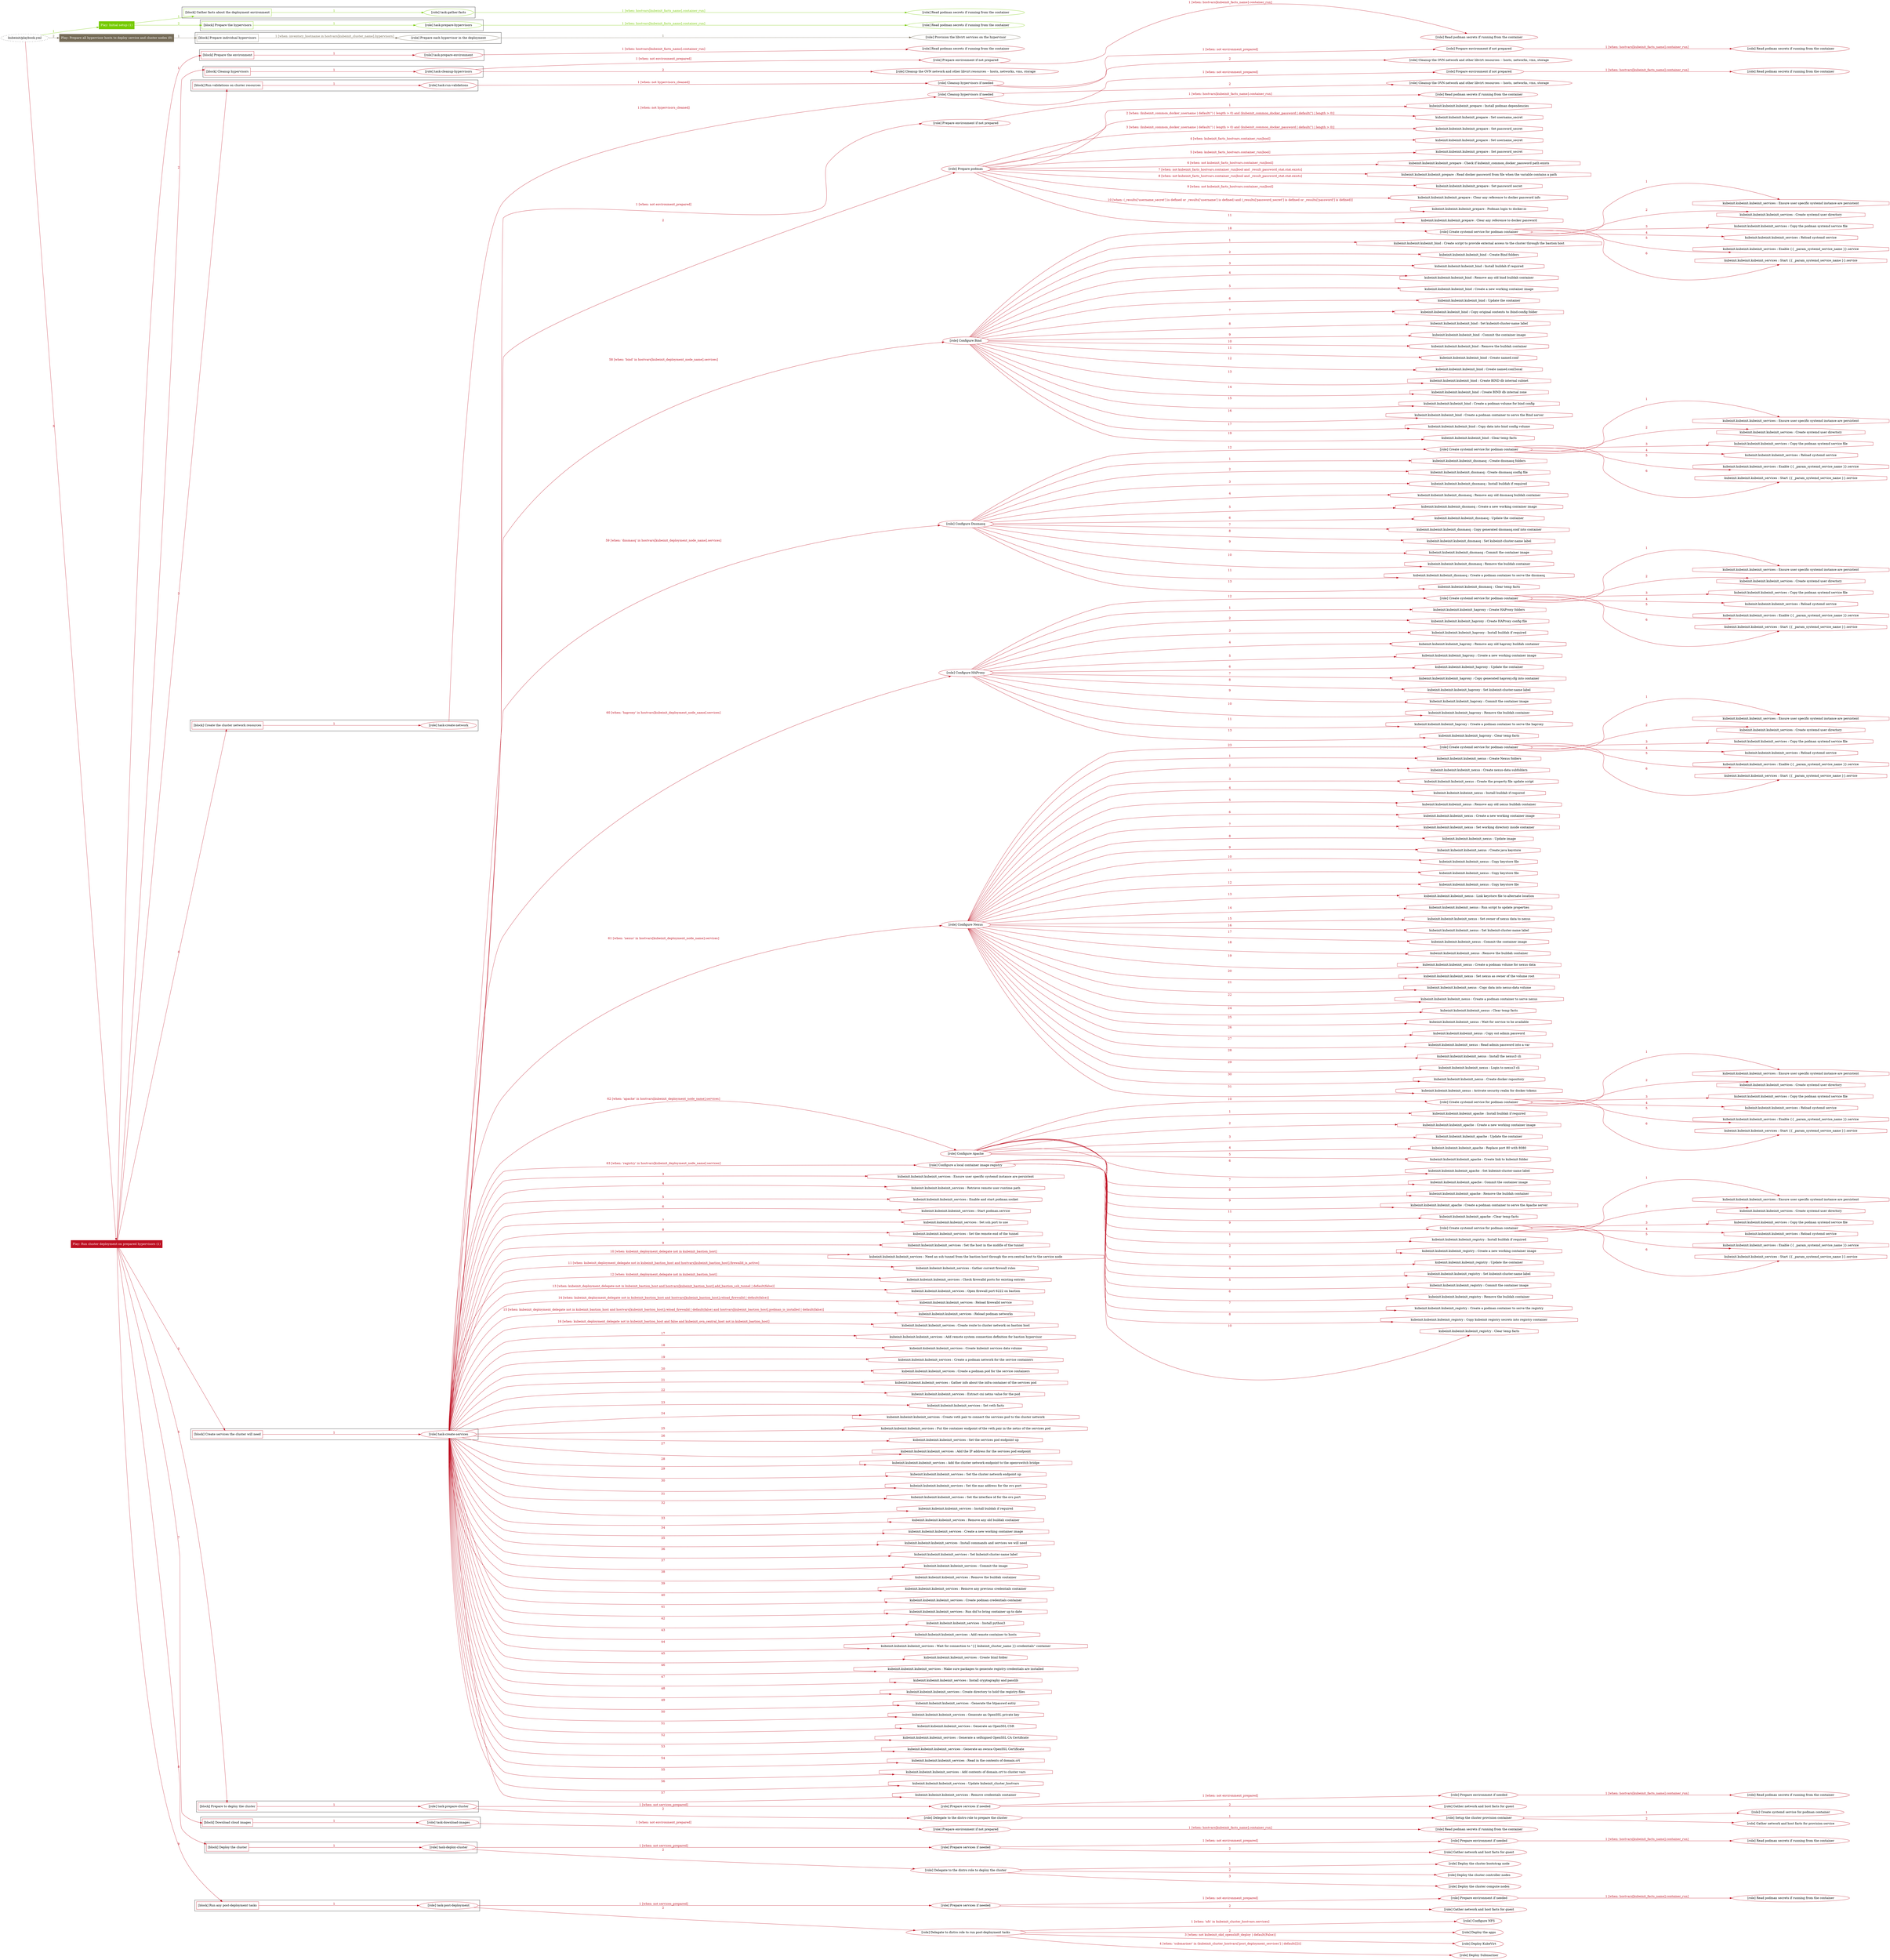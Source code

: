 digraph {
	graph [concentrate=true ordering=in rankdir=LR ratio=fill]
	edge [esep=5 sep=10]
	"kubeinit/playbook.yml" [id=root_node style=dotted]
	play_e925dc87 [label="Play: Initial setup (1)" color="#76ca02" fontcolor="#ffffff" id=play_e925dc87 shape=box style=filled tooltip=localhost]
	"kubeinit/playbook.yml" -> play_e925dc87 [label="1 " color="#76ca02" fontcolor="#76ca02" id=edge_4b3df2d2 labeltooltip="1 " tooltip="1 "]
	subgraph "Read podman secrets if running from the container" {
		role_e1e58ca4 [label="[role] Read podman secrets if running from the container" color="#76ca02" id=role_e1e58ca4 tooltip="Read podman secrets if running from the container"]
	}
	subgraph "task-gather-facts" {
		role_91fd3021 [label="[role] task-gather-facts" color="#76ca02" id=role_91fd3021 tooltip="task-gather-facts"]
		role_91fd3021 -> role_e1e58ca4 [label="1 [when: hostvars[kubeinit_facts_name].container_run]" color="#76ca02" fontcolor="#76ca02" id=edge_c9b074b4 labeltooltip="1 [when: hostvars[kubeinit_facts_name].container_run]" tooltip="1 [when: hostvars[kubeinit_facts_name].container_run]"]
	}
	subgraph "Read podman secrets if running from the container" {
		role_a1589d4c [label="[role] Read podman secrets if running from the container" color="#76ca02" id=role_a1589d4c tooltip="Read podman secrets if running from the container"]
	}
	subgraph "task-prepare-hypervisors" {
		role_7965df31 [label="[role] task-prepare-hypervisors" color="#76ca02" id=role_7965df31 tooltip="task-prepare-hypervisors"]
		role_7965df31 -> role_a1589d4c [label="1 [when: hostvars[kubeinit_facts_name].container_run]" color="#76ca02" fontcolor="#76ca02" id=edge_75d05a67 labeltooltip="1 [when: hostvars[kubeinit_facts_name].container_run]" tooltip="1 [when: hostvars[kubeinit_facts_name].container_run]"]
	}
	subgraph "Play: Initial setup (1)" {
		play_e925dc87 -> block_230e7f6f [label=1 color="#76ca02" fontcolor="#76ca02" id=edge_68c70951 labeltooltip=1 tooltip=1]
		subgraph cluster_block_230e7f6f {
			block_230e7f6f [label="[block] Gather facts about the deployment environment" color="#76ca02" id=block_230e7f6f labeltooltip="Gather facts about the deployment environment" shape=box tooltip="Gather facts about the deployment environment"]
			block_230e7f6f -> role_91fd3021 [label="1 " color="#76ca02" fontcolor="#76ca02" id=edge_337257f3 labeltooltip="1 " tooltip="1 "]
		}
		play_e925dc87 -> block_d1e55a16 [label=2 color="#76ca02" fontcolor="#76ca02" id=edge_ff11036b labeltooltip=2 tooltip=2]
		subgraph cluster_block_d1e55a16 {
			block_d1e55a16 [label="[block] Prepare the hypervisors" color="#76ca02" id=block_d1e55a16 labeltooltip="Prepare the hypervisors" shape=box tooltip="Prepare the hypervisors"]
			block_d1e55a16 -> role_7965df31 [label="1 " color="#76ca02" fontcolor="#76ca02" id=edge_724fe679 labeltooltip="1 " tooltip="1 "]
		}
	}
	play_7867995c [label="Play: Prepare all hypervisor hosts to deploy service and cluster nodes (0)" color="#756b57" fontcolor="#ffffff" id=play_7867995c shape=box style=filled tooltip="Play: Prepare all hypervisor hosts to deploy service and cluster nodes (0)"]
	"kubeinit/playbook.yml" -> play_7867995c [label="2 " color="#756b57" fontcolor="#756b57" id=edge_65388e83 labeltooltip="2 " tooltip="2 "]
	subgraph "Provision the libvirt services on the hypervisor" {
		role_2364255b [label="[role] Provision the libvirt services on the hypervisor" color="#756b57" id=role_2364255b tooltip="Provision the libvirt services on the hypervisor"]
	}
	subgraph "Prepare each hypervisor in the deployment" {
		role_a7b69111 [label="[role] Prepare each hypervisor in the deployment" color="#756b57" id=role_a7b69111 tooltip="Prepare each hypervisor in the deployment"]
		role_a7b69111 -> role_2364255b [label="1 " color="#756b57" fontcolor="#756b57" id=edge_5764f599 labeltooltip="1 " tooltip="1 "]
	}
	subgraph "Play: Prepare all hypervisor hosts to deploy service and cluster nodes (0)" {
		play_7867995c -> block_fe502dc4 [label=1 color="#756b57" fontcolor="#756b57" id=edge_5a3c7d19 labeltooltip=1 tooltip=1]
		subgraph cluster_block_fe502dc4 {
			block_fe502dc4 [label="[block] Prepare individual hypervisors" color="#756b57" id=block_fe502dc4 labeltooltip="Prepare individual hypervisors" shape=box tooltip="Prepare individual hypervisors"]
			block_fe502dc4 -> role_a7b69111 [label="1 [when: inventory_hostname in hostvars[kubeinit_cluster_name].hypervisors]" color="#756b57" fontcolor="#756b57" id=edge_34a81b71 labeltooltip="1 [when: inventory_hostname in hostvars[kubeinit_cluster_name].hypervisors]" tooltip="1 [when: inventory_hostname in hostvars[kubeinit_cluster_name].hypervisors]"]
		}
	}
	play_9583fb90 [label="Play: Run cluster deployment on prepared hypervisors (1)" color="#bd0f21" fontcolor="#ffffff" id=play_9583fb90 shape=box style=filled tooltip=localhost]
	"kubeinit/playbook.yml" -> play_9583fb90 [label="3 " color="#bd0f21" fontcolor="#bd0f21" id=edge_1f990575 labeltooltip="3 " tooltip="3 "]
	subgraph "Read podman secrets if running from the container" {
		role_d49685e7 [label="[role] Read podman secrets if running from the container" color="#bd0f21" id=role_d49685e7 tooltip="Read podman secrets if running from the container"]
	}
	subgraph "task-prepare-environment" {
		role_faf4fdeb [label="[role] task-prepare-environment" color="#bd0f21" id=role_faf4fdeb tooltip="task-prepare-environment"]
		role_faf4fdeb -> role_d49685e7 [label="1 [when: hostvars[kubeinit_facts_name].container_run]" color="#bd0f21" fontcolor="#bd0f21" id=edge_3a4d8bdb labeltooltip="1 [when: hostvars[kubeinit_facts_name].container_run]" tooltip="1 [when: hostvars[kubeinit_facts_name].container_run]"]
	}
	subgraph "Read podman secrets if running from the container" {
		role_264012d2 [label="[role] Read podman secrets if running from the container" color="#bd0f21" id=role_264012d2 tooltip="Read podman secrets if running from the container"]
	}
	subgraph "Prepare environment if not prepared" {
		role_de30655d [label="[role] Prepare environment if not prepared" color="#bd0f21" id=role_de30655d tooltip="Prepare environment if not prepared"]
		role_de30655d -> role_264012d2 [label="1 [when: hostvars[kubeinit_facts_name].container_run]" color="#bd0f21" fontcolor="#bd0f21" id=edge_9ca4f7da labeltooltip="1 [when: hostvars[kubeinit_facts_name].container_run]" tooltip="1 [when: hostvars[kubeinit_facts_name].container_run]"]
	}
	subgraph "Cleanup the OVN network and other libvirt resources -- hosts, networks, vms, storage" {
		role_71c061d0 [label="[role] Cleanup the OVN network and other libvirt resources -- hosts, networks, vms, storage" color="#bd0f21" id=role_71c061d0 tooltip="Cleanup the OVN network and other libvirt resources -- hosts, networks, vms, storage"]
	}
	subgraph "task-cleanup-hypervisors" {
		role_3b132516 [label="[role] task-cleanup-hypervisors" color="#bd0f21" id=role_3b132516 tooltip="task-cleanup-hypervisors"]
		role_3b132516 -> role_de30655d [label="1 [when: not environment_prepared]" color="#bd0f21" fontcolor="#bd0f21" id=edge_83c172e0 labeltooltip="1 [when: not environment_prepared]" tooltip="1 [when: not environment_prepared]"]
		role_3b132516 -> role_71c061d0 [label="2 " color="#bd0f21" fontcolor="#bd0f21" id=edge_0ccd64b7 labeltooltip="2 " tooltip="2 "]
	}
	subgraph "Read podman secrets if running from the container" {
		role_af42a0f3 [label="[role] Read podman secrets if running from the container" color="#bd0f21" id=role_af42a0f3 tooltip="Read podman secrets if running from the container"]
	}
	subgraph "Prepare environment if not prepared" {
		role_ca0c997f [label="[role] Prepare environment if not prepared" color="#bd0f21" id=role_ca0c997f tooltip="Prepare environment if not prepared"]
		role_ca0c997f -> role_af42a0f3 [label="1 [when: hostvars[kubeinit_facts_name].container_run]" color="#bd0f21" fontcolor="#bd0f21" id=edge_b61be9ad labeltooltip="1 [when: hostvars[kubeinit_facts_name].container_run]" tooltip="1 [when: hostvars[kubeinit_facts_name].container_run]"]
	}
	subgraph "Cleanup the OVN network and other libvirt resources -- hosts, networks, vms, storage" {
		role_6c3863b9 [label="[role] Cleanup the OVN network and other libvirt resources -- hosts, networks, vms, storage" color="#bd0f21" id=role_6c3863b9 tooltip="Cleanup the OVN network and other libvirt resources -- hosts, networks, vms, storage"]
	}
	subgraph "Cleanup hypervisors if needed" {
		role_9829b9fe [label="[role] Cleanup hypervisors if needed" color="#bd0f21" id=role_9829b9fe tooltip="Cleanup hypervisors if needed"]
		role_9829b9fe -> role_ca0c997f [label="1 [when: not environment_prepared]" color="#bd0f21" fontcolor="#bd0f21" id=edge_15fb3fb4 labeltooltip="1 [when: not environment_prepared]" tooltip="1 [when: not environment_prepared]"]
		role_9829b9fe -> role_6c3863b9 [label="2 " color="#bd0f21" fontcolor="#bd0f21" id=edge_785501c6 labeltooltip="2 " tooltip="2 "]
	}
	subgraph "task-run-validations" {
		role_60180d46 [label="[role] task-run-validations" color="#bd0f21" id=role_60180d46 tooltip="task-run-validations"]
		role_60180d46 -> role_9829b9fe [label="1 [when: not hypervisors_cleaned]" color="#bd0f21" fontcolor="#bd0f21" id=edge_e2491dd9 labeltooltip="1 [when: not hypervisors_cleaned]" tooltip="1 [when: not hypervisors_cleaned]"]
	}
	subgraph "Read podman secrets if running from the container" {
		role_b9fee8d8 [label="[role] Read podman secrets if running from the container" color="#bd0f21" id=role_b9fee8d8 tooltip="Read podman secrets if running from the container"]
	}
	subgraph "Prepare environment if not prepared" {
		role_e7df00a9 [label="[role] Prepare environment if not prepared" color="#bd0f21" id=role_e7df00a9 tooltip="Prepare environment if not prepared"]
		role_e7df00a9 -> role_b9fee8d8 [label="1 [when: hostvars[kubeinit_facts_name].container_run]" color="#bd0f21" fontcolor="#bd0f21" id=edge_91750d6a labeltooltip="1 [when: hostvars[kubeinit_facts_name].container_run]" tooltip="1 [when: hostvars[kubeinit_facts_name].container_run]"]
	}
	subgraph "Cleanup the OVN network and other libvirt resources -- hosts, networks, vms, storage" {
		role_b575272f [label="[role] Cleanup the OVN network and other libvirt resources -- hosts, networks, vms, storage" color="#bd0f21" id=role_b575272f tooltip="Cleanup the OVN network and other libvirt resources -- hosts, networks, vms, storage"]
	}
	subgraph "Cleanup hypervisors if needed" {
		role_f70691e3 [label="[role] Cleanup hypervisors if needed" color="#bd0f21" id=role_f70691e3 tooltip="Cleanup hypervisors if needed"]
		role_f70691e3 -> role_e7df00a9 [label="1 [when: not environment_prepared]" color="#bd0f21" fontcolor="#bd0f21" id=edge_047f29e8 labeltooltip="1 [when: not environment_prepared]" tooltip="1 [when: not environment_prepared]"]
		role_f70691e3 -> role_b575272f [label="2 " color="#bd0f21" fontcolor="#bd0f21" id=edge_04e2c24c labeltooltip="2 " tooltip="2 "]
	}
	subgraph "task-create-network" {
		role_61cfad2a [label="[role] task-create-network" color="#bd0f21" id=role_61cfad2a tooltip="task-create-network"]
		role_61cfad2a -> role_f70691e3 [label="1 [when: not hypervisors_cleaned]" color="#bd0f21" fontcolor="#bd0f21" id=edge_dbfbfa1a labeltooltip="1 [when: not hypervisors_cleaned]" tooltip="1 [when: not hypervisors_cleaned]"]
	}
	subgraph "Read podman secrets if running from the container" {
		role_89677da6 [label="[role] Read podman secrets if running from the container" color="#bd0f21" id=role_89677da6 tooltip="Read podman secrets if running from the container"]
	}
	subgraph "Prepare environment if not prepared" {
		role_05ee0ad9 [label="[role] Prepare environment if not prepared" color="#bd0f21" id=role_05ee0ad9 tooltip="Prepare environment if not prepared"]
		role_05ee0ad9 -> role_89677da6 [label="1 [when: hostvars[kubeinit_facts_name].container_run]" color="#bd0f21" fontcolor="#bd0f21" id=edge_b01b9559 labeltooltip="1 [when: hostvars[kubeinit_facts_name].container_run]" tooltip="1 [when: hostvars[kubeinit_facts_name].container_run]"]
	}
	subgraph "Prepare podman" {
		role_2280d765 [label="[role] Prepare podman" color="#bd0f21" id=role_2280d765 tooltip="Prepare podman"]
		task_b5ce0e90 [label="kubeinit.kubeinit.kubeinit_prepare : Install podman dependencies" color="#bd0f21" id=task_b5ce0e90 shape=octagon tooltip="kubeinit.kubeinit.kubeinit_prepare : Install podman dependencies"]
		role_2280d765 -> task_b5ce0e90 [label="1 " color="#bd0f21" fontcolor="#bd0f21" id=edge_f5df77d7 labeltooltip="1 " tooltip="1 "]
		task_7500eea7 [label="kubeinit.kubeinit.kubeinit_prepare : Set username_secret" color="#bd0f21" id=task_7500eea7 shape=octagon tooltip="kubeinit.kubeinit.kubeinit_prepare : Set username_secret"]
		role_2280d765 -> task_7500eea7 [label="2 [when: (kubeinit_common_docker_username | default('') | length > 0) and (kubeinit_common_docker_password | default('') | length > 0)]" color="#bd0f21" fontcolor="#bd0f21" id=edge_8c423126 labeltooltip="2 [when: (kubeinit_common_docker_username | default('') | length > 0) and (kubeinit_common_docker_password | default('') | length > 0)]" tooltip="2 [when: (kubeinit_common_docker_username | default('') | length > 0) and (kubeinit_common_docker_password | default('') | length > 0)]"]
		task_ec458156 [label="kubeinit.kubeinit.kubeinit_prepare : Set password_secret" color="#bd0f21" id=task_ec458156 shape=octagon tooltip="kubeinit.kubeinit.kubeinit_prepare : Set password_secret"]
		role_2280d765 -> task_ec458156 [label="3 [when: (kubeinit_common_docker_username | default('') | length > 0) and (kubeinit_common_docker_password | default('') | length > 0)]" color="#bd0f21" fontcolor="#bd0f21" id=edge_10aea597 labeltooltip="3 [when: (kubeinit_common_docker_username | default('') | length > 0) and (kubeinit_common_docker_password | default('') | length > 0)]" tooltip="3 [when: (kubeinit_common_docker_username | default('') | length > 0) and (kubeinit_common_docker_password | default('') | length > 0)]"]
		task_af3df5ee [label="kubeinit.kubeinit.kubeinit_prepare : Set username_secret" color="#bd0f21" id=task_af3df5ee shape=octagon tooltip="kubeinit.kubeinit.kubeinit_prepare : Set username_secret"]
		role_2280d765 -> task_af3df5ee [label="4 [when: kubeinit_facts_hostvars.container_run|bool]" color="#bd0f21" fontcolor="#bd0f21" id=edge_0ab7cbf4 labeltooltip="4 [when: kubeinit_facts_hostvars.container_run|bool]" tooltip="4 [when: kubeinit_facts_hostvars.container_run|bool]"]
		task_546a66b2 [label="kubeinit.kubeinit.kubeinit_prepare : Set password_secret" color="#bd0f21" id=task_546a66b2 shape=octagon tooltip="kubeinit.kubeinit.kubeinit_prepare : Set password_secret"]
		role_2280d765 -> task_546a66b2 [label="5 [when: kubeinit_facts_hostvars.container_run|bool]" color="#bd0f21" fontcolor="#bd0f21" id=edge_a58bb34f labeltooltip="5 [when: kubeinit_facts_hostvars.container_run|bool]" tooltip="5 [when: kubeinit_facts_hostvars.container_run|bool]"]
		task_3c3361ec [label="kubeinit.kubeinit.kubeinit_prepare : Check if kubeinit_common_docker_password path exists" color="#bd0f21" id=task_3c3361ec shape=octagon tooltip="kubeinit.kubeinit.kubeinit_prepare : Check if kubeinit_common_docker_password path exists"]
		role_2280d765 -> task_3c3361ec [label="6 [when: not kubeinit_facts_hostvars.container_run|bool]" color="#bd0f21" fontcolor="#bd0f21" id=edge_b25adf8d labeltooltip="6 [when: not kubeinit_facts_hostvars.container_run|bool]" tooltip="6 [when: not kubeinit_facts_hostvars.container_run|bool]"]
		task_943cdb18 [label="kubeinit.kubeinit.kubeinit_prepare : Read docker password from file when the variable contains a path" color="#bd0f21" id=task_943cdb18 shape=octagon tooltip="kubeinit.kubeinit.kubeinit_prepare : Read docker password from file when the variable contains a path"]
		role_2280d765 -> task_943cdb18 [label="7 [when: not kubeinit_facts_hostvars.container_run|bool and _result_password_stat.stat.exists]" color="#bd0f21" fontcolor="#bd0f21" id=edge_cab0ec3d labeltooltip="7 [when: not kubeinit_facts_hostvars.container_run|bool and _result_password_stat.stat.exists]" tooltip="7 [when: not kubeinit_facts_hostvars.container_run|bool and _result_password_stat.stat.exists]"]
		task_c8825ef6 [label="kubeinit.kubeinit.kubeinit_prepare : Set password secret" color="#bd0f21" id=task_c8825ef6 shape=octagon tooltip="kubeinit.kubeinit.kubeinit_prepare : Set password secret"]
		role_2280d765 -> task_c8825ef6 [label="8 [when: not kubeinit_facts_hostvars.container_run|bool and _result_password_stat.stat.exists]" color="#bd0f21" fontcolor="#bd0f21" id=edge_d4500980 labeltooltip="8 [when: not kubeinit_facts_hostvars.container_run|bool and _result_password_stat.stat.exists]" tooltip="8 [when: not kubeinit_facts_hostvars.container_run|bool and _result_password_stat.stat.exists]"]
		task_c5f8759c [label="kubeinit.kubeinit.kubeinit_prepare : Clear any reference to docker password info" color="#bd0f21" id=task_c5f8759c shape=octagon tooltip="kubeinit.kubeinit.kubeinit_prepare : Clear any reference to docker password info"]
		role_2280d765 -> task_c5f8759c [label="9 [when: not kubeinit_facts_hostvars.container_run|bool]" color="#bd0f21" fontcolor="#bd0f21" id=edge_71d2351a labeltooltip="9 [when: not kubeinit_facts_hostvars.container_run|bool]" tooltip="9 [when: not kubeinit_facts_hostvars.container_run|bool]"]
		task_e89b188d [label="kubeinit.kubeinit.kubeinit_prepare : Podman login to docker.io" color="#bd0f21" id=task_e89b188d shape=octagon tooltip="kubeinit.kubeinit.kubeinit_prepare : Podman login to docker.io"]
		role_2280d765 -> task_e89b188d [label="10 [when: (_results['username_secret'] is defined or _results['username'] is defined) and (_results['password_secret'] is defined or _results['password'] is defined)]" color="#bd0f21" fontcolor="#bd0f21" id=edge_3c3cfac4 labeltooltip="10 [when: (_results['username_secret'] is defined or _results['username'] is defined) and (_results['password_secret'] is defined or _results['password'] is defined)]" tooltip="10 [when: (_results['username_secret'] is defined or _results['username'] is defined) and (_results['password_secret'] is defined or _results['password'] is defined)]"]
		task_1cabaadc [label="kubeinit.kubeinit.kubeinit_prepare : Clear any reference to docker password" color="#bd0f21" id=task_1cabaadc shape=octagon tooltip="kubeinit.kubeinit.kubeinit_prepare : Clear any reference to docker password"]
		role_2280d765 -> task_1cabaadc [label="11 " color="#bd0f21" fontcolor="#bd0f21" id=edge_ace0d415 labeltooltip="11 " tooltip="11 "]
	}
	subgraph "Create systemd service for podman container" {
		role_282a06a2 [label="[role] Create systemd service for podman container" color="#bd0f21" id=role_282a06a2 tooltip="Create systemd service for podman container"]
		task_1346d706 [label="kubeinit.kubeinit.kubeinit_services : Ensure user specific systemd instance are persistent" color="#bd0f21" id=task_1346d706 shape=octagon tooltip="kubeinit.kubeinit.kubeinit_services : Ensure user specific systemd instance are persistent"]
		role_282a06a2 -> task_1346d706 [label="1 " color="#bd0f21" fontcolor="#bd0f21" id=edge_18522cf0 labeltooltip="1 " tooltip="1 "]
		task_7d85b33f [label="kubeinit.kubeinit.kubeinit_services : Create systemd user directory" color="#bd0f21" id=task_7d85b33f shape=octagon tooltip="kubeinit.kubeinit.kubeinit_services : Create systemd user directory"]
		role_282a06a2 -> task_7d85b33f [label="2 " color="#bd0f21" fontcolor="#bd0f21" id=edge_aca06a0c labeltooltip="2 " tooltip="2 "]
		task_9a3ff3ff [label="kubeinit.kubeinit.kubeinit_services : Copy the podman systemd service file" color="#bd0f21" id=task_9a3ff3ff shape=octagon tooltip="kubeinit.kubeinit.kubeinit_services : Copy the podman systemd service file"]
		role_282a06a2 -> task_9a3ff3ff [label="3 " color="#bd0f21" fontcolor="#bd0f21" id=edge_14d3cfe6 labeltooltip="3 " tooltip="3 "]
		task_e9ab48bf [label="kubeinit.kubeinit.kubeinit_services : Reload systemd service" color="#bd0f21" id=task_e9ab48bf shape=octagon tooltip="kubeinit.kubeinit.kubeinit_services : Reload systemd service"]
		role_282a06a2 -> task_e9ab48bf [label="4 " color="#bd0f21" fontcolor="#bd0f21" id=edge_27a000c5 labeltooltip="4 " tooltip="4 "]
		task_952fa013 [label="kubeinit.kubeinit.kubeinit_services : Enable {{ _param_systemd_service_name }}.service" color="#bd0f21" id=task_952fa013 shape=octagon tooltip="kubeinit.kubeinit.kubeinit_services : Enable {{ _param_systemd_service_name }}.service"]
		role_282a06a2 -> task_952fa013 [label="5 " color="#bd0f21" fontcolor="#bd0f21" id=edge_94a32637 labeltooltip="5 " tooltip="5 "]
		task_f329db61 [label="kubeinit.kubeinit.kubeinit_services : Start {{ _param_systemd_service_name }}.service" color="#bd0f21" id=task_f329db61 shape=octagon tooltip="kubeinit.kubeinit.kubeinit_services : Start {{ _param_systemd_service_name }}.service"]
		role_282a06a2 -> task_f329db61 [label="6 " color="#bd0f21" fontcolor="#bd0f21" id=edge_3a884351 labeltooltip="6 " tooltip="6 "]
	}
	subgraph "Configure Bind" {
		role_2c22e306 [label="[role] Configure Bind" color="#bd0f21" id=role_2c22e306 tooltip="Configure Bind"]
		task_54fff273 [label="kubeinit.kubeinit.kubeinit_bind : Create script to provide external access to the cluster through the bastion host" color="#bd0f21" id=task_54fff273 shape=octagon tooltip="kubeinit.kubeinit.kubeinit_bind : Create script to provide external access to the cluster through the bastion host"]
		role_2c22e306 -> task_54fff273 [label="1 " color="#bd0f21" fontcolor="#bd0f21" id=edge_abb14d60 labeltooltip="1 " tooltip="1 "]
		task_b332a384 [label="kubeinit.kubeinit.kubeinit_bind : Create Bind folders" color="#bd0f21" id=task_b332a384 shape=octagon tooltip="kubeinit.kubeinit.kubeinit_bind : Create Bind folders"]
		role_2c22e306 -> task_b332a384 [label="2 " color="#bd0f21" fontcolor="#bd0f21" id=edge_9d481b00 labeltooltip="2 " tooltip="2 "]
		task_e871f8b5 [label="kubeinit.kubeinit.kubeinit_bind : Install buildah if required" color="#bd0f21" id=task_e871f8b5 shape=octagon tooltip="kubeinit.kubeinit.kubeinit_bind : Install buildah if required"]
		role_2c22e306 -> task_e871f8b5 [label="3 " color="#bd0f21" fontcolor="#bd0f21" id=edge_7de28480 labeltooltip="3 " tooltip="3 "]
		task_1a3c1baf [label="kubeinit.kubeinit.kubeinit_bind : Remove any old bind buildah container" color="#bd0f21" id=task_1a3c1baf shape=octagon tooltip="kubeinit.kubeinit.kubeinit_bind : Remove any old bind buildah container"]
		role_2c22e306 -> task_1a3c1baf [label="4 " color="#bd0f21" fontcolor="#bd0f21" id=edge_e8fa18a3 labeltooltip="4 " tooltip="4 "]
		task_a9e6834a [label="kubeinit.kubeinit.kubeinit_bind : Create a new working container image" color="#bd0f21" id=task_a9e6834a shape=octagon tooltip="kubeinit.kubeinit.kubeinit_bind : Create a new working container image"]
		role_2c22e306 -> task_a9e6834a [label="5 " color="#bd0f21" fontcolor="#bd0f21" id=edge_da239485 labeltooltip="5 " tooltip="5 "]
		task_52ce4cf3 [label="kubeinit.kubeinit.kubeinit_bind : Update the container" color="#bd0f21" id=task_52ce4cf3 shape=octagon tooltip="kubeinit.kubeinit.kubeinit_bind : Update the container"]
		role_2c22e306 -> task_52ce4cf3 [label="6 " color="#bd0f21" fontcolor="#bd0f21" id=edge_75a7c59f labeltooltip="6 " tooltip="6 "]
		task_61c583c2 [label="kubeinit.kubeinit.kubeinit_bind : Copy original contents to /bind-config folder" color="#bd0f21" id=task_61c583c2 shape=octagon tooltip="kubeinit.kubeinit.kubeinit_bind : Copy original contents to /bind-config folder"]
		role_2c22e306 -> task_61c583c2 [label="7 " color="#bd0f21" fontcolor="#bd0f21" id=edge_64486096 labeltooltip="7 " tooltip="7 "]
		task_16f4bafc [label="kubeinit.kubeinit.kubeinit_bind : Set kubeinit-cluster-name label" color="#bd0f21" id=task_16f4bafc shape=octagon tooltip="kubeinit.kubeinit.kubeinit_bind : Set kubeinit-cluster-name label"]
		role_2c22e306 -> task_16f4bafc [label="8 " color="#bd0f21" fontcolor="#bd0f21" id=edge_23552113 labeltooltip="8 " tooltip="8 "]
		task_eb282ff5 [label="kubeinit.kubeinit.kubeinit_bind : Commit the container image" color="#bd0f21" id=task_eb282ff5 shape=octagon tooltip="kubeinit.kubeinit.kubeinit_bind : Commit the container image"]
		role_2c22e306 -> task_eb282ff5 [label="9 " color="#bd0f21" fontcolor="#bd0f21" id=edge_91375ee9 labeltooltip="9 " tooltip="9 "]
		task_5f4e6dfe [label="kubeinit.kubeinit.kubeinit_bind : Remove the buildah container" color="#bd0f21" id=task_5f4e6dfe shape=octagon tooltip="kubeinit.kubeinit.kubeinit_bind : Remove the buildah container"]
		role_2c22e306 -> task_5f4e6dfe [label="10 " color="#bd0f21" fontcolor="#bd0f21" id=edge_93f73acb labeltooltip="10 " tooltip="10 "]
		task_5d65c7a9 [label="kubeinit.kubeinit.kubeinit_bind : Create named.conf" color="#bd0f21" id=task_5d65c7a9 shape=octagon tooltip="kubeinit.kubeinit.kubeinit_bind : Create named.conf"]
		role_2c22e306 -> task_5d65c7a9 [label="11 " color="#bd0f21" fontcolor="#bd0f21" id=edge_18e1ecf3 labeltooltip="11 " tooltip="11 "]
		task_babc5b41 [label="kubeinit.kubeinit.kubeinit_bind : Create named.conf.local" color="#bd0f21" id=task_babc5b41 shape=octagon tooltip="kubeinit.kubeinit.kubeinit_bind : Create named.conf.local"]
		role_2c22e306 -> task_babc5b41 [label="12 " color="#bd0f21" fontcolor="#bd0f21" id=edge_dadaef6d labeltooltip="12 " tooltip="12 "]
		task_63a189af [label="kubeinit.kubeinit.kubeinit_bind : Create BIND db internal subnet" color="#bd0f21" id=task_63a189af shape=octagon tooltip="kubeinit.kubeinit.kubeinit_bind : Create BIND db internal subnet"]
		role_2c22e306 -> task_63a189af [label="13 " color="#bd0f21" fontcolor="#bd0f21" id=edge_70dfad01 labeltooltip="13 " tooltip="13 "]
		task_e8d33743 [label="kubeinit.kubeinit.kubeinit_bind : Create BIND db internal zone" color="#bd0f21" id=task_e8d33743 shape=octagon tooltip="kubeinit.kubeinit.kubeinit_bind : Create BIND db internal zone"]
		role_2c22e306 -> task_e8d33743 [label="14 " color="#bd0f21" fontcolor="#bd0f21" id=edge_9c0e140a labeltooltip="14 " tooltip="14 "]
		task_5163d1a5 [label="kubeinit.kubeinit.kubeinit_bind : Create a podman volume for bind config" color="#bd0f21" id=task_5163d1a5 shape=octagon tooltip="kubeinit.kubeinit.kubeinit_bind : Create a podman volume for bind config"]
		role_2c22e306 -> task_5163d1a5 [label="15 " color="#bd0f21" fontcolor="#bd0f21" id=edge_a9c375b5 labeltooltip="15 " tooltip="15 "]
		task_2b4da928 [label="kubeinit.kubeinit.kubeinit_bind : Create a podman container to serve the Bind server" color="#bd0f21" id=task_2b4da928 shape=octagon tooltip="kubeinit.kubeinit.kubeinit_bind : Create a podman container to serve the Bind server"]
		role_2c22e306 -> task_2b4da928 [label="16 " color="#bd0f21" fontcolor="#bd0f21" id=edge_2e1b670e labeltooltip="16 " tooltip="16 "]
		task_0aa9c66b [label="kubeinit.kubeinit.kubeinit_bind : Copy data into bind config volume" color="#bd0f21" id=task_0aa9c66b shape=octagon tooltip="kubeinit.kubeinit.kubeinit_bind : Copy data into bind config volume"]
		role_2c22e306 -> task_0aa9c66b [label="17 " color="#bd0f21" fontcolor="#bd0f21" id=edge_59b1d94f labeltooltip="17 " tooltip="17 "]
		role_2c22e306 -> role_282a06a2 [label="18 " color="#bd0f21" fontcolor="#bd0f21" id=edge_4f36a28b labeltooltip="18 " tooltip="18 "]
		task_381db1cb [label="kubeinit.kubeinit.kubeinit_bind : Clear temp facts" color="#bd0f21" id=task_381db1cb shape=octagon tooltip="kubeinit.kubeinit.kubeinit_bind : Clear temp facts"]
		role_2c22e306 -> task_381db1cb [label="19 " color="#bd0f21" fontcolor="#bd0f21" id=edge_087930b2 labeltooltip="19 " tooltip="19 "]
	}
	subgraph "Create systemd service for podman container" {
		role_e154adeb [label="[role] Create systemd service for podman container" color="#bd0f21" id=role_e154adeb tooltip="Create systemd service for podman container"]
		task_16aacd7d [label="kubeinit.kubeinit.kubeinit_services : Ensure user specific systemd instance are persistent" color="#bd0f21" id=task_16aacd7d shape=octagon tooltip="kubeinit.kubeinit.kubeinit_services : Ensure user specific systemd instance are persistent"]
		role_e154adeb -> task_16aacd7d [label="1 " color="#bd0f21" fontcolor="#bd0f21" id=edge_97c07458 labeltooltip="1 " tooltip="1 "]
		task_52187409 [label="kubeinit.kubeinit.kubeinit_services : Create systemd user directory" color="#bd0f21" id=task_52187409 shape=octagon tooltip="kubeinit.kubeinit.kubeinit_services : Create systemd user directory"]
		role_e154adeb -> task_52187409 [label="2 " color="#bd0f21" fontcolor="#bd0f21" id=edge_1ff0e265 labeltooltip="2 " tooltip="2 "]
		task_1405b5ac [label="kubeinit.kubeinit.kubeinit_services : Copy the podman systemd service file" color="#bd0f21" id=task_1405b5ac shape=octagon tooltip="kubeinit.kubeinit.kubeinit_services : Copy the podman systemd service file"]
		role_e154adeb -> task_1405b5ac [label="3 " color="#bd0f21" fontcolor="#bd0f21" id=edge_cb88fdda labeltooltip="3 " tooltip="3 "]
		task_7f75a2cc [label="kubeinit.kubeinit.kubeinit_services : Reload systemd service" color="#bd0f21" id=task_7f75a2cc shape=octagon tooltip="kubeinit.kubeinit.kubeinit_services : Reload systemd service"]
		role_e154adeb -> task_7f75a2cc [label="4 " color="#bd0f21" fontcolor="#bd0f21" id=edge_dd701927 labeltooltip="4 " tooltip="4 "]
		task_b5c9c266 [label="kubeinit.kubeinit.kubeinit_services : Enable {{ _param_systemd_service_name }}.service" color="#bd0f21" id=task_b5c9c266 shape=octagon tooltip="kubeinit.kubeinit.kubeinit_services : Enable {{ _param_systemd_service_name }}.service"]
		role_e154adeb -> task_b5c9c266 [label="5 " color="#bd0f21" fontcolor="#bd0f21" id=edge_3c4f1269 labeltooltip="5 " tooltip="5 "]
		task_d6fdb1e4 [label="kubeinit.kubeinit.kubeinit_services : Start {{ _param_systemd_service_name }}.service" color="#bd0f21" id=task_d6fdb1e4 shape=octagon tooltip="kubeinit.kubeinit.kubeinit_services : Start {{ _param_systemd_service_name }}.service"]
		role_e154adeb -> task_d6fdb1e4 [label="6 " color="#bd0f21" fontcolor="#bd0f21" id=edge_20fc0c4c labeltooltip="6 " tooltip="6 "]
	}
	subgraph "Configure Dnsmasq" {
		role_9a9e4a9a [label="[role] Configure Dnsmasq" color="#bd0f21" id=role_9a9e4a9a tooltip="Configure Dnsmasq"]
		task_4c2c59b0 [label="kubeinit.kubeinit.kubeinit_dnsmasq : Create dnsmasq folders" color="#bd0f21" id=task_4c2c59b0 shape=octagon tooltip="kubeinit.kubeinit.kubeinit_dnsmasq : Create dnsmasq folders"]
		role_9a9e4a9a -> task_4c2c59b0 [label="1 " color="#bd0f21" fontcolor="#bd0f21" id=edge_a2554b75 labeltooltip="1 " tooltip="1 "]
		task_795cc076 [label="kubeinit.kubeinit.kubeinit_dnsmasq : Create dnsmasq config file" color="#bd0f21" id=task_795cc076 shape=octagon tooltip="kubeinit.kubeinit.kubeinit_dnsmasq : Create dnsmasq config file"]
		role_9a9e4a9a -> task_795cc076 [label="2 " color="#bd0f21" fontcolor="#bd0f21" id=edge_202ce3c1 labeltooltip="2 " tooltip="2 "]
		task_1b4b553a [label="kubeinit.kubeinit.kubeinit_dnsmasq : Install buildah if required" color="#bd0f21" id=task_1b4b553a shape=octagon tooltip="kubeinit.kubeinit.kubeinit_dnsmasq : Install buildah if required"]
		role_9a9e4a9a -> task_1b4b553a [label="3 " color="#bd0f21" fontcolor="#bd0f21" id=edge_1ab1307f labeltooltip="3 " tooltip="3 "]
		task_82b6148e [label="kubeinit.kubeinit.kubeinit_dnsmasq : Remove any old dnsmasq buildah container" color="#bd0f21" id=task_82b6148e shape=octagon tooltip="kubeinit.kubeinit.kubeinit_dnsmasq : Remove any old dnsmasq buildah container"]
		role_9a9e4a9a -> task_82b6148e [label="4 " color="#bd0f21" fontcolor="#bd0f21" id=edge_a9b3b459 labeltooltip="4 " tooltip="4 "]
		task_f1579c71 [label="kubeinit.kubeinit.kubeinit_dnsmasq : Create a new working container image" color="#bd0f21" id=task_f1579c71 shape=octagon tooltip="kubeinit.kubeinit.kubeinit_dnsmasq : Create a new working container image"]
		role_9a9e4a9a -> task_f1579c71 [label="5 " color="#bd0f21" fontcolor="#bd0f21" id=edge_d6d2caf5 labeltooltip="5 " tooltip="5 "]
		task_f360dd95 [label="kubeinit.kubeinit.kubeinit_dnsmasq : Update the container" color="#bd0f21" id=task_f360dd95 shape=octagon tooltip="kubeinit.kubeinit.kubeinit_dnsmasq : Update the container"]
		role_9a9e4a9a -> task_f360dd95 [label="6 " color="#bd0f21" fontcolor="#bd0f21" id=edge_901d0d7c labeltooltip="6 " tooltip="6 "]
		task_01f8fa0d [label="kubeinit.kubeinit.kubeinit_dnsmasq : Copy generated dnsmasq.conf into container" color="#bd0f21" id=task_01f8fa0d shape=octagon tooltip="kubeinit.kubeinit.kubeinit_dnsmasq : Copy generated dnsmasq.conf into container"]
		role_9a9e4a9a -> task_01f8fa0d [label="7 " color="#bd0f21" fontcolor="#bd0f21" id=edge_51024a57 labeltooltip="7 " tooltip="7 "]
		task_4f9fbee0 [label="kubeinit.kubeinit.kubeinit_dnsmasq : Set kubeinit-cluster-name label" color="#bd0f21" id=task_4f9fbee0 shape=octagon tooltip="kubeinit.kubeinit.kubeinit_dnsmasq : Set kubeinit-cluster-name label"]
		role_9a9e4a9a -> task_4f9fbee0 [label="8 " color="#bd0f21" fontcolor="#bd0f21" id=edge_4638ad08 labeltooltip="8 " tooltip="8 "]
		task_7eaf51a0 [label="kubeinit.kubeinit.kubeinit_dnsmasq : Commit the container image" color="#bd0f21" id=task_7eaf51a0 shape=octagon tooltip="kubeinit.kubeinit.kubeinit_dnsmasq : Commit the container image"]
		role_9a9e4a9a -> task_7eaf51a0 [label="9 " color="#bd0f21" fontcolor="#bd0f21" id=edge_a76fcc14 labeltooltip="9 " tooltip="9 "]
		task_e99bda4e [label="kubeinit.kubeinit.kubeinit_dnsmasq : Remove the buildah container" color="#bd0f21" id=task_e99bda4e shape=octagon tooltip="kubeinit.kubeinit.kubeinit_dnsmasq : Remove the buildah container"]
		role_9a9e4a9a -> task_e99bda4e [label="10 " color="#bd0f21" fontcolor="#bd0f21" id=edge_d9eab0db labeltooltip="10 " tooltip="10 "]
		task_a2ff0fde [label="kubeinit.kubeinit.kubeinit_dnsmasq : Create a podman container to serve the dnsmasq" color="#bd0f21" id=task_a2ff0fde shape=octagon tooltip="kubeinit.kubeinit.kubeinit_dnsmasq : Create a podman container to serve the dnsmasq"]
		role_9a9e4a9a -> task_a2ff0fde [label="11 " color="#bd0f21" fontcolor="#bd0f21" id=edge_33ce464b labeltooltip="11 " tooltip="11 "]
		role_9a9e4a9a -> role_e154adeb [label="12 " color="#bd0f21" fontcolor="#bd0f21" id=edge_10a0717f labeltooltip="12 " tooltip="12 "]
		task_59a38fb9 [label="kubeinit.kubeinit.kubeinit_dnsmasq : Clear temp facts" color="#bd0f21" id=task_59a38fb9 shape=octagon tooltip="kubeinit.kubeinit.kubeinit_dnsmasq : Clear temp facts"]
		role_9a9e4a9a -> task_59a38fb9 [label="13 " color="#bd0f21" fontcolor="#bd0f21" id=edge_c38f08d0 labeltooltip="13 " tooltip="13 "]
	}
	subgraph "Create systemd service for podman container" {
		role_9f4f2710 [label="[role] Create systemd service for podman container" color="#bd0f21" id=role_9f4f2710 tooltip="Create systemd service for podman container"]
		task_5b25c610 [label="kubeinit.kubeinit.kubeinit_services : Ensure user specific systemd instance are persistent" color="#bd0f21" id=task_5b25c610 shape=octagon tooltip="kubeinit.kubeinit.kubeinit_services : Ensure user specific systemd instance are persistent"]
		role_9f4f2710 -> task_5b25c610 [label="1 " color="#bd0f21" fontcolor="#bd0f21" id=edge_85053a9c labeltooltip="1 " tooltip="1 "]
		task_a57df883 [label="kubeinit.kubeinit.kubeinit_services : Create systemd user directory" color="#bd0f21" id=task_a57df883 shape=octagon tooltip="kubeinit.kubeinit.kubeinit_services : Create systemd user directory"]
		role_9f4f2710 -> task_a57df883 [label="2 " color="#bd0f21" fontcolor="#bd0f21" id=edge_c96b49fe labeltooltip="2 " tooltip="2 "]
		task_340cafff [label="kubeinit.kubeinit.kubeinit_services : Copy the podman systemd service file" color="#bd0f21" id=task_340cafff shape=octagon tooltip="kubeinit.kubeinit.kubeinit_services : Copy the podman systemd service file"]
		role_9f4f2710 -> task_340cafff [label="3 " color="#bd0f21" fontcolor="#bd0f21" id=edge_bbbf513e labeltooltip="3 " tooltip="3 "]
		task_7e39b9cc [label="kubeinit.kubeinit.kubeinit_services : Reload systemd service" color="#bd0f21" id=task_7e39b9cc shape=octagon tooltip="kubeinit.kubeinit.kubeinit_services : Reload systemd service"]
		role_9f4f2710 -> task_7e39b9cc [label="4 " color="#bd0f21" fontcolor="#bd0f21" id=edge_57465499 labeltooltip="4 " tooltip="4 "]
		task_35b1f577 [label="kubeinit.kubeinit.kubeinit_services : Enable {{ _param_systemd_service_name }}.service" color="#bd0f21" id=task_35b1f577 shape=octagon tooltip="kubeinit.kubeinit.kubeinit_services : Enable {{ _param_systemd_service_name }}.service"]
		role_9f4f2710 -> task_35b1f577 [label="5 " color="#bd0f21" fontcolor="#bd0f21" id=edge_9d5d5074 labeltooltip="5 " tooltip="5 "]
		task_d7548eaf [label="kubeinit.kubeinit.kubeinit_services : Start {{ _param_systemd_service_name }}.service" color="#bd0f21" id=task_d7548eaf shape=octagon tooltip="kubeinit.kubeinit.kubeinit_services : Start {{ _param_systemd_service_name }}.service"]
		role_9f4f2710 -> task_d7548eaf [label="6 " color="#bd0f21" fontcolor="#bd0f21" id=edge_c5c2ae5d labeltooltip="6 " tooltip="6 "]
	}
	subgraph "Configure HAProxy" {
		role_f9733ca4 [label="[role] Configure HAProxy" color="#bd0f21" id=role_f9733ca4 tooltip="Configure HAProxy"]
		task_3fb09728 [label="kubeinit.kubeinit.kubeinit_haproxy : Create HAProxy folders" color="#bd0f21" id=task_3fb09728 shape=octagon tooltip="kubeinit.kubeinit.kubeinit_haproxy : Create HAProxy folders"]
		role_f9733ca4 -> task_3fb09728 [label="1 " color="#bd0f21" fontcolor="#bd0f21" id=edge_abb7da4e labeltooltip="1 " tooltip="1 "]
		task_f2e23284 [label="kubeinit.kubeinit.kubeinit_haproxy : Create HAProxy config file" color="#bd0f21" id=task_f2e23284 shape=octagon tooltip="kubeinit.kubeinit.kubeinit_haproxy : Create HAProxy config file"]
		role_f9733ca4 -> task_f2e23284 [label="2 " color="#bd0f21" fontcolor="#bd0f21" id=edge_a7cc2c4b labeltooltip="2 " tooltip="2 "]
		task_ace2d439 [label="kubeinit.kubeinit.kubeinit_haproxy : Install buildah if required" color="#bd0f21" id=task_ace2d439 shape=octagon tooltip="kubeinit.kubeinit.kubeinit_haproxy : Install buildah if required"]
		role_f9733ca4 -> task_ace2d439 [label="3 " color="#bd0f21" fontcolor="#bd0f21" id=edge_2a7889a8 labeltooltip="3 " tooltip="3 "]
		task_96d2efa3 [label="kubeinit.kubeinit.kubeinit_haproxy : Remove any old haproxy buildah container" color="#bd0f21" id=task_96d2efa3 shape=octagon tooltip="kubeinit.kubeinit.kubeinit_haproxy : Remove any old haproxy buildah container"]
		role_f9733ca4 -> task_96d2efa3 [label="4 " color="#bd0f21" fontcolor="#bd0f21" id=edge_c1326f8d labeltooltip="4 " tooltip="4 "]
		task_0e3c9e35 [label="kubeinit.kubeinit.kubeinit_haproxy : Create a new working container image" color="#bd0f21" id=task_0e3c9e35 shape=octagon tooltip="kubeinit.kubeinit.kubeinit_haproxy : Create a new working container image"]
		role_f9733ca4 -> task_0e3c9e35 [label="5 " color="#bd0f21" fontcolor="#bd0f21" id=edge_89cd646c labeltooltip="5 " tooltip="5 "]
		task_e9847a04 [label="kubeinit.kubeinit.kubeinit_haproxy : Update the container" color="#bd0f21" id=task_e9847a04 shape=octagon tooltip="kubeinit.kubeinit.kubeinit_haproxy : Update the container"]
		role_f9733ca4 -> task_e9847a04 [label="6 " color="#bd0f21" fontcolor="#bd0f21" id=edge_530ee990 labeltooltip="6 " tooltip="6 "]
		task_5fbd5d76 [label="kubeinit.kubeinit.kubeinit_haproxy : Copy generated haproxy.cfg into container" color="#bd0f21" id=task_5fbd5d76 shape=octagon tooltip="kubeinit.kubeinit.kubeinit_haproxy : Copy generated haproxy.cfg into container"]
		role_f9733ca4 -> task_5fbd5d76 [label="7 " color="#bd0f21" fontcolor="#bd0f21" id=edge_ef336821 labeltooltip="7 " tooltip="7 "]
		task_dd5e32f7 [label="kubeinit.kubeinit.kubeinit_haproxy : Set kubeinit-cluster-name label" color="#bd0f21" id=task_dd5e32f7 shape=octagon tooltip="kubeinit.kubeinit.kubeinit_haproxy : Set kubeinit-cluster-name label"]
		role_f9733ca4 -> task_dd5e32f7 [label="8 " color="#bd0f21" fontcolor="#bd0f21" id=edge_2dbd5da7 labeltooltip="8 " tooltip="8 "]
		task_06e38c2b [label="kubeinit.kubeinit.kubeinit_haproxy : Commit the container image" color="#bd0f21" id=task_06e38c2b shape=octagon tooltip="kubeinit.kubeinit.kubeinit_haproxy : Commit the container image"]
		role_f9733ca4 -> task_06e38c2b [label="9 " color="#bd0f21" fontcolor="#bd0f21" id=edge_4e3731ae labeltooltip="9 " tooltip="9 "]
		task_b3a50cf6 [label="kubeinit.kubeinit.kubeinit_haproxy : Remove the buildah container" color="#bd0f21" id=task_b3a50cf6 shape=octagon tooltip="kubeinit.kubeinit.kubeinit_haproxy : Remove the buildah container"]
		role_f9733ca4 -> task_b3a50cf6 [label="10 " color="#bd0f21" fontcolor="#bd0f21" id=edge_de19fb4a labeltooltip="10 " tooltip="10 "]
		task_8c375272 [label="kubeinit.kubeinit.kubeinit_haproxy : Create a podman container to serve the haproxy" color="#bd0f21" id=task_8c375272 shape=octagon tooltip="kubeinit.kubeinit.kubeinit_haproxy : Create a podman container to serve the haproxy"]
		role_f9733ca4 -> task_8c375272 [label="11 " color="#bd0f21" fontcolor="#bd0f21" id=edge_198968e0 labeltooltip="11 " tooltip="11 "]
		role_f9733ca4 -> role_9f4f2710 [label="12 " color="#bd0f21" fontcolor="#bd0f21" id=edge_518daf58 labeltooltip="12 " tooltip="12 "]
		task_3c33fd89 [label="kubeinit.kubeinit.kubeinit_haproxy : Clear temp facts" color="#bd0f21" id=task_3c33fd89 shape=octagon tooltip="kubeinit.kubeinit.kubeinit_haproxy : Clear temp facts"]
		role_f9733ca4 -> task_3c33fd89 [label="13 " color="#bd0f21" fontcolor="#bd0f21" id=edge_394f8444 labeltooltip="13 " tooltip="13 "]
	}
	subgraph "Create systemd service for podman container" {
		role_2f561258 [label="[role] Create systemd service for podman container" color="#bd0f21" id=role_2f561258 tooltip="Create systemd service for podman container"]
		task_64396996 [label="kubeinit.kubeinit.kubeinit_services : Ensure user specific systemd instance are persistent" color="#bd0f21" id=task_64396996 shape=octagon tooltip="kubeinit.kubeinit.kubeinit_services : Ensure user specific systemd instance are persistent"]
		role_2f561258 -> task_64396996 [label="1 " color="#bd0f21" fontcolor="#bd0f21" id=edge_7fb4eabf labeltooltip="1 " tooltip="1 "]
		task_8b7d3e4c [label="kubeinit.kubeinit.kubeinit_services : Create systemd user directory" color="#bd0f21" id=task_8b7d3e4c shape=octagon tooltip="kubeinit.kubeinit.kubeinit_services : Create systemd user directory"]
		role_2f561258 -> task_8b7d3e4c [label="2 " color="#bd0f21" fontcolor="#bd0f21" id=edge_4e315c22 labeltooltip="2 " tooltip="2 "]
		task_8fc66364 [label="kubeinit.kubeinit.kubeinit_services : Copy the podman systemd service file" color="#bd0f21" id=task_8fc66364 shape=octagon tooltip="kubeinit.kubeinit.kubeinit_services : Copy the podman systemd service file"]
		role_2f561258 -> task_8fc66364 [label="3 " color="#bd0f21" fontcolor="#bd0f21" id=edge_7b069127 labeltooltip="3 " tooltip="3 "]
		task_c1c64384 [label="kubeinit.kubeinit.kubeinit_services : Reload systemd service" color="#bd0f21" id=task_c1c64384 shape=octagon tooltip="kubeinit.kubeinit.kubeinit_services : Reload systemd service"]
		role_2f561258 -> task_c1c64384 [label="4 " color="#bd0f21" fontcolor="#bd0f21" id=edge_2cabf850 labeltooltip="4 " tooltip="4 "]
		task_b9c4cf41 [label="kubeinit.kubeinit.kubeinit_services : Enable {{ _param_systemd_service_name }}.service" color="#bd0f21" id=task_b9c4cf41 shape=octagon tooltip="kubeinit.kubeinit.kubeinit_services : Enable {{ _param_systemd_service_name }}.service"]
		role_2f561258 -> task_b9c4cf41 [label="5 " color="#bd0f21" fontcolor="#bd0f21" id=edge_bb09ab01 labeltooltip="5 " tooltip="5 "]
		task_0b15740a [label="kubeinit.kubeinit.kubeinit_services : Start {{ _param_systemd_service_name }}.service" color="#bd0f21" id=task_0b15740a shape=octagon tooltip="kubeinit.kubeinit.kubeinit_services : Start {{ _param_systemd_service_name }}.service"]
		role_2f561258 -> task_0b15740a [label="6 " color="#bd0f21" fontcolor="#bd0f21" id=edge_4ad90b6d labeltooltip="6 " tooltip="6 "]
	}
	subgraph "Configure Nexus" {
		role_fc005db0 [label="[role] Configure Nexus" color="#bd0f21" id=role_fc005db0 tooltip="Configure Nexus"]
		task_1920d846 [label="kubeinit.kubeinit.kubeinit_nexus : Create Nexus folders" color="#bd0f21" id=task_1920d846 shape=octagon tooltip="kubeinit.kubeinit.kubeinit_nexus : Create Nexus folders"]
		role_fc005db0 -> task_1920d846 [label="1 " color="#bd0f21" fontcolor="#bd0f21" id=edge_471ce693 labeltooltip="1 " tooltip="1 "]
		task_fc4ff99b [label="kubeinit.kubeinit.kubeinit_nexus : Create nexus-data subfolders" color="#bd0f21" id=task_fc4ff99b shape=octagon tooltip="kubeinit.kubeinit.kubeinit_nexus : Create nexus-data subfolders"]
		role_fc005db0 -> task_fc4ff99b [label="2 " color="#bd0f21" fontcolor="#bd0f21" id=edge_95eb0841 labeltooltip="2 " tooltip="2 "]
		task_3ad4ec51 [label="kubeinit.kubeinit.kubeinit_nexus : Create the property file update script" color="#bd0f21" id=task_3ad4ec51 shape=octagon tooltip="kubeinit.kubeinit.kubeinit_nexus : Create the property file update script"]
		role_fc005db0 -> task_3ad4ec51 [label="3 " color="#bd0f21" fontcolor="#bd0f21" id=edge_507815a4 labeltooltip="3 " tooltip="3 "]
		task_5e72fa47 [label="kubeinit.kubeinit.kubeinit_nexus : Install buildah if required" color="#bd0f21" id=task_5e72fa47 shape=octagon tooltip="kubeinit.kubeinit.kubeinit_nexus : Install buildah if required"]
		role_fc005db0 -> task_5e72fa47 [label="4 " color="#bd0f21" fontcolor="#bd0f21" id=edge_dc0419ac labeltooltip="4 " tooltip="4 "]
		task_9a1b877d [label="kubeinit.kubeinit.kubeinit_nexus : Remove any old nexus buildah container" color="#bd0f21" id=task_9a1b877d shape=octagon tooltip="kubeinit.kubeinit.kubeinit_nexus : Remove any old nexus buildah container"]
		role_fc005db0 -> task_9a1b877d [label="5 " color="#bd0f21" fontcolor="#bd0f21" id=edge_bf175fab labeltooltip="5 " tooltip="5 "]
		task_ffc60f38 [label="kubeinit.kubeinit.kubeinit_nexus : Create a new working container image" color="#bd0f21" id=task_ffc60f38 shape=octagon tooltip="kubeinit.kubeinit.kubeinit_nexus : Create a new working container image"]
		role_fc005db0 -> task_ffc60f38 [label="6 " color="#bd0f21" fontcolor="#bd0f21" id=edge_29678e2a labeltooltip="6 " tooltip="6 "]
		task_34b3e0e5 [label="kubeinit.kubeinit.kubeinit_nexus : Set working directory inside container" color="#bd0f21" id=task_34b3e0e5 shape=octagon tooltip="kubeinit.kubeinit.kubeinit_nexus : Set working directory inside container"]
		role_fc005db0 -> task_34b3e0e5 [label="7 " color="#bd0f21" fontcolor="#bd0f21" id=edge_74765595 labeltooltip="7 " tooltip="7 "]
		task_32a70385 [label="kubeinit.kubeinit.kubeinit_nexus : Update image" color="#bd0f21" id=task_32a70385 shape=octagon tooltip="kubeinit.kubeinit.kubeinit_nexus : Update image"]
		role_fc005db0 -> task_32a70385 [label="8 " color="#bd0f21" fontcolor="#bd0f21" id=edge_71d7f9f8 labeltooltip="8 " tooltip="8 "]
		task_81b82d22 [label="kubeinit.kubeinit.kubeinit_nexus : Create java keystore" color="#bd0f21" id=task_81b82d22 shape=octagon tooltip="kubeinit.kubeinit.kubeinit_nexus : Create java keystore"]
		role_fc005db0 -> task_81b82d22 [label="9 " color="#bd0f21" fontcolor="#bd0f21" id=edge_d5e0c4d6 labeltooltip="9 " tooltip="9 "]
		task_9177db55 [label="kubeinit.kubeinit.kubeinit_nexus : Copy keystore file" color="#bd0f21" id=task_9177db55 shape=octagon tooltip="kubeinit.kubeinit.kubeinit_nexus : Copy keystore file"]
		role_fc005db0 -> task_9177db55 [label="10 " color="#bd0f21" fontcolor="#bd0f21" id=edge_c61d2369 labeltooltip="10 " tooltip="10 "]
		task_49ef19ae [label="kubeinit.kubeinit.kubeinit_nexus : Copy keystore file" color="#bd0f21" id=task_49ef19ae shape=octagon tooltip="kubeinit.kubeinit.kubeinit_nexus : Copy keystore file"]
		role_fc005db0 -> task_49ef19ae [label="11 " color="#bd0f21" fontcolor="#bd0f21" id=edge_91a8c5d3 labeltooltip="11 " tooltip="11 "]
		task_027ff726 [label="kubeinit.kubeinit.kubeinit_nexus : Copy keystore file" color="#bd0f21" id=task_027ff726 shape=octagon tooltip="kubeinit.kubeinit.kubeinit_nexus : Copy keystore file"]
		role_fc005db0 -> task_027ff726 [label="12 " color="#bd0f21" fontcolor="#bd0f21" id=edge_2aca0515 labeltooltip="12 " tooltip="12 "]
		task_d9201513 [label="kubeinit.kubeinit.kubeinit_nexus : Link keystore file to alternate location" color="#bd0f21" id=task_d9201513 shape=octagon tooltip="kubeinit.kubeinit.kubeinit_nexus : Link keystore file to alternate location"]
		role_fc005db0 -> task_d9201513 [label="13 " color="#bd0f21" fontcolor="#bd0f21" id=edge_3571d052 labeltooltip="13 " tooltip="13 "]
		task_8226fb8f [label="kubeinit.kubeinit.kubeinit_nexus : Run script to update properties" color="#bd0f21" id=task_8226fb8f shape=octagon tooltip="kubeinit.kubeinit.kubeinit_nexus : Run script to update properties"]
		role_fc005db0 -> task_8226fb8f [label="14 " color="#bd0f21" fontcolor="#bd0f21" id=edge_8a0c19b3 labeltooltip="14 " tooltip="14 "]
		task_2d300480 [label="kubeinit.kubeinit.kubeinit_nexus : Set owner of nexus data to nexus" color="#bd0f21" id=task_2d300480 shape=octagon tooltip="kubeinit.kubeinit.kubeinit_nexus : Set owner of nexus data to nexus"]
		role_fc005db0 -> task_2d300480 [label="15 " color="#bd0f21" fontcolor="#bd0f21" id=edge_4575b4bf labeltooltip="15 " tooltip="15 "]
		task_d28b01d3 [label="kubeinit.kubeinit.kubeinit_nexus : Set kubeinit-cluster-name label" color="#bd0f21" id=task_d28b01d3 shape=octagon tooltip="kubeinit.kubeinit.kubeinit_nexus : Set kubeinit-cluster-name label"]
		role_fc005db0 -> task_d28b01d3 [label="16 " color="#bd0f21" fontcolor="#bd0f21" id=edge_282d29c0 labeltooltip="16 " tooltip="16 "]
		task_0ac82c0e [label="kubeinit.kubeinit.kubeinit_nexus : Commit the container image" color="#bd0f21" id=task_0ac82c0e shape=octagon tooltip="kubeinit.kubeinit.kubeinit_nexus : Commit the container image"]
		role_fc005db0 -> task_0ac82c0e [label="17 " color="#bd0f21" fontcolor="#bd0f21" id=edge_46435059 labeltooltip="17 " tooltip="17 "]
		task_ae66de7a [label="kubeinit.kubeinit.kubeinit_nexus : Remove the buildah container" color="#bd0f21" id=task_ae66de7a shape=octagon tooltip="kubeinit.kubeinit.kubeinit_nexus : Remove the buildah container"]
		role_fc005db0 -> task_ae66de7a [label="18 " color="#bd0f21" fontcolor="#bd0f21" id=edge_19d9d0ea labeltooltip="18 " tooltip="18 "]
		task_ef4d1d9b [label="kubeinit.kubeinit.kubeinit_nexus : Create a podman volume for nexus data" color="#bd0f21" id=task_ef4d1d9b shape=octagon tooltip="kubeinit.kubeinit.kubeinit_nexus : Create a podman volume for nexus data"]
		role_fc005db0 -> task_ef4d1d9b [label="19 " color="#bd0f21" fontcolor="#bd0f21" id=edge_aa09b8f2 labeltooltip="19 " tooltip="19 "]
		task_18075964 [label="kubeinit.kubeinit.kubeinit_nexus : Set nexus as owner of the volume root" color="#bd0f21" id=task_18075964 shape=octagon tooltip="kubeinit.kubeinit.kubeinit_nexus : Set nexus as owner of the volume root"]
		role_fc005db0 -> task_18075964 [label="20 " color="#bd0f21" fontcolor="#bd0f21" id=edge_60aef2a7 labeltooltip="20 " tooltip="20 "]
		task_1f4de7a4 [label="kubeinit.kubeinit.kubeinit_nexus : Copy data into nexus-data volume" color="#bd0f21" id=task_1f4de7a4 shape=octagon tooltip="kubeinit.kubeinit.kubeinit_nexus : Copy data into nexus-data volume"]
		role_fc005db0 -> task_1f4de7a4 [label="21 " color="#bd0f21" fontcolor="#bd0f21" id=edge_b271c5d4 labeltooltip="21 " tooltip="21 "]
		task_49053f6f [label="kubeinit.kubeinit.kubeinit_nexus : Create a podman container to serve nexus" color="#bd0f21" id=task_49053f6f shape=octagon tooltip="kubeinit.kubeinit.kubeinit_nexus : Create a podman container to serve nexus"]
		role_fc005db0 -> task_49053f6f [label="22 " color="#bd0f21" fontcolor="#bd0f21" id=edge_24c3bab0 labeltooltip="22 " tooltip="22 "]
		role_fc005db0 -> role_2f561258 [label="23 " color="#bd0f21" fontcolor="#bd0f21" id=edge_b7e9a1a1 labeltooltip="23 " tooltip="23 "]
		task_1435cd3a [label="kubeinit.kubeinit.kubeinit_nexus : Clear temp facts" color="#bd0f21" id=task_1435cd3a shape=octagon tooltip="kubeinit.kubeinit.kubeinit_nexus : Clear temp facts"]
		role_fc005db0 -> task_1435cd3a [label="24 " color="#bd0f21" fontcolor="#bd0f21" id=edge_365278bc labeltooltip="24 " tooltip="24 "]
		task_3ca3a16e [label="kubeinit.kubeinit.kubeinit_nexus : Wait for service to be available" color="#bd0f21" id=task_3ca3a16e shape=octagon tooltip="kubeinit.kubeinit.kubeinit_nexus : Wait for service to be available"]
		role_fc005db0 -> task_3ca3a16e [label="25 " color="#bd0f21" fontcolor="#bd0f21" id=edge_d1ad0e11 labeltooltip="25 " tooltip="25 "]
		task_d5caf9d7 [label="kubeinit.kubeinit.kubeinit_nexus : Copy out admin password" color="#bd0f21" id=task_d5caf9d7 shape=octagon tooltip="kubeinit.kubeinit.kubeinit_nexus : Copy out admin password"]
		role_fc005db0 -> task_d5caf9d7 [label="26 " color="#bd0f21" fontcolor="#bd0f21" id=edge_cbea0b34 labeltooltip="26 " tooltip="26 "]
		task_0c0343d5 [label="kubeinit.kubeinit.kubeinit_nexus : Read admin password into a var" color="#bd0f21" id=task_0c0343d5 shape=octagon tooltip="kubeinit.kubeinit.kubeinit_nexus : Read admin password into a var"]
		role_fc005db0 -> task_0c0343d5 [label="27 " color="#bd0f21" fontcolor="#bd0f21" id=edge_b47f0708 labeltooltip="27 " tooltip="27 "]
		task_8a3ea191 [label="kubeinit.kubeinit.kubeinit_nexus : Install the nexus3 cli" color="#bd0f21" id=task_8a3ea191 shape=octagon tooltip="kubeinit.kubeinit.kubeinit_nexus : Install the nexus3 cli"]
		role_fc005db0 -> task_8a3ea191 [label="28 " color="#bd0f21" fontcolor="#bd0f21" id=edge_8bd8b89f labeltooltip="28 " tooltip="28 "]
		task_82bc4f09 [label="kubeinit.kubeinit.kubeinit_nexus : Login to nexus3 cli" color="#bd0f21" id=task_82bc4f09 shape=octagon tooltip="kubeinit.kubeinit.kubeinit_nexus : Login to nexus3 cli"]
		role_fc005db0 -> task_82bc4f09 [label="29 " color="#bd0f21" fontcolor="#bd0f21" id=edge_072401ca labeltooltip="29 " tooltip="29 "]
		task_4874b533 [label="kubeinit.kubeinit.kubeinit_nexus : Create docker repository" color="#bd0f21" id=task_4874b533 shape=octagon tooltip="kubeinit.kubeinit.kubeinit_nexus : Create docker repository"]
		role_fc005db0 -> task_4874b533 [label="30 " color="#bd0f21" fontcolor="#bd0f21" id=edge_681b3d05 labeltooltip="30 " tooltip="30 "]
		task_19f9842b [label="kubeinit.kubeinit.kubeinit_nexus : Activate security realm for docker tokens" color="#bd0f21" id=task_19f9842b shape=octagon tooltip="kubeinit.kubeinit.kubeinit_nexus : Activate security realm for docker tokens"]
		role_fc005db0 -> task_19f9842b [label="31 " color="#bd0f21" fontcolor="#bd0f21" id=edge_b79a27e8 labeltooltip="31 " tooltip="31 "]
	}
	subgraph "Create systemd service for podman container" {
		role_8c35071c [label="[role] Create systemd service for podman container" color="#bd0f21" id=role_8c35071c tooltip="Create systemd service for podman container"]
		task_f82e58c1 [label="kubeinit.kubeinit.kubeinit_services : Ensure user specific systemd instance are persistent" color="#bd0f21" id=task_f82e58c1 shape=octagon tooltip="kubeinit.kubeinit.kubeinit_services : Ensure user specific systemd instance are persistent"]
		role_8c35071c -> task_f82e58c1 [label="1 " color="#bd0f21" fontcolor="#bd0f21" id=edge_e9a2952b labeltooltip="1 " tooltip="1 "]
		task_b465426c [label="kubeinit.kubeinit.kubeinit_services : Create systemd user directory" color="#bd0f21" id=task_b465426c shape=octagon tooltip="kubeinit.kubeinit.kubeinit_services : Create systemd user directory"]
		role_8c35071c -> task_b465426c [label="2 " color="#bd0f21" fontcolor="#bd0f21" id=edge_e38be7de labeltooltip="2 " tooltip="2 "]
		task_101cb8c5 [label="kubeinit.kubeinit.kubeinit_services : Copy the podman systemd service file" color="#bd0f21" id=task_101cb8c5 shape=octagon tooltip="kubeinit.kubeinit.kubeinit_services : Copy the podman systemd service file"]
		role_8c35071c -> task_101cb8c5 [label="3 " color="#bd0f21" fontcolor="#bd0f21" id=edge_5b27e158 labeltooltip="3 " tooltip="3 "]
		task_56b32e53 [label="kubeinit.kubeinit.kubeinit_services : Reload systemd service" color="#bd0f21" id=task_56b32e53 shape=octagon tooltip="kubeinit.kubeinit.kubeinit_services : Reload systemd service"]
		role_8c35071c -> task_56b32e53 [label="4 " color="#bd0f21" fontcolor="#bd0f21" id=edge_4faf5319 labeltooltip="4 " tooltip="4 "]
		task_057fb69c [label="kubeinit.kubeinit.kubeinit_services : Enable {{ _param_systemd_service_name }}.service" color="#bd0f21" id=task_057fb69c shape=octagon tooltip="kubeinit.kubeinit.kubeinit_services : Enable {{ _param_systemd_service_name }}.service"]
		role_8c35071c -> task_057fb69c [label="5 " color="#bd0f21" fontcolor="#bd0f21" id=edge_b1878a72 labeltooltip="5 " tooltip="5 "]
		task_4a9fc247 [label="kubeinit.kubeinit.kubeinit_services : Start {{ _param_systemd_service_name }}.service" color="#bd0f21" id=task_4a9fc247 shape=octagon tooltip="kubeinit.kubeinit.kubeinit_services : Start {{ _param_systemd_service_name }}.service"]
		role_8c35071c -> task_4a9fc247 [label="6 " color="#bd0f21" fontcolor="#bd0f21" id=edge_970123f8 labeltooltip="6 " tooltip="6 "]
	}
	subgraph "Configure Apache" {
		role_00d2fe1a [label="[role] Configure Apache" color="#bd0f21" id=role_00d2fe1a tooltip="Configure Apache"]
		task_ba9fe8b0 [label="kubeinit.kubeinit.kubeinit_apache : Install buildah if required" color="#bd0f21" id=task_ba9fe8b0 shape=octagon tooltip="kubeinit.kubeinit.kubeinit_apache : Install buildah if required"]
		role_00d2fe1a -> task_ba9fe8b0 [label="1 " color="#bd0f21" fontcolor="#bd0f21" id=edge_a2cc3634 labeltooltip="1 " tooltip="1 "]
		task_c51c594d [label="kubeinit.kubeinit.kubeinit_apache : Create a new working container image" color="#bd0f21" id=task_c51c594d shape=octagon tooltip="kubeinit.kubeinit.kubeinit_apache : Create a new working container image"]
		role_00d2fe1a -> task_c51c594d [label="2 " color="#bd0f21" fontcolor="#bd0f21" id=edge_5ccf4ead labeltooltip="2 " tooltip="2 "]
		task_5e6aad07 [label="kubeinit.kubeinit.kubeinit_apache : Update the container" color="#bd0f21" id=task_5e6aad07 shape=octagon tooltip="kubeinit.kubeinit.kubeinit_apache : Update the container"]
		role_00d2fe1a -> task_5e6aad07 [label="3 " color="#bd0f21" fontcolor="#bd0f21" id=edge_dd734768 labeltooltip="3 " tooltip="3 "]
		task_2a42c32a [label="kubeinit.kubeinit.kubeinit_apache : Replace port 80 with 8080" color="#bd0f21" id=task_2a42c32a shape=octagon tooltip="kubeinit.kubeinit.kubeinit_apache : Replace port 80 with 8080"]
		role_00d2fe1a -> task_2a42c32a [label="4 " color="#bd0f21" fontcolor="#bd0f21" id=edge_db44962f labeltooltip="4 " tooltip="4 "]
		task_35943fea [label="kubeinit.kubeinit.kubeinit_apache : Create link to kubeinit folder" color="#bd0f21" id=task_35943fea shape=octagon tooltip="kubeinit.kubeinit.kubeinit_apache : Create link to kubeinit folder"]
		role_00d2fe1a -> task_35943fea [label="5 " color="#bd0f21" fontcolor="#bd0f21" id=edge_cada98dd labeltooltip="5 " tooltip="5 "]
		task_99f7e915 [label="kubeinit.kubeinit.kubeinit_apache : Set kubeinit-cluster-name label" color="#bd0f21" id=task_99f7e915 shape=octagon tooltip="kubeinit.kubeinit.kubeinit_apache : Set kubeinit-cluster-name label"]
		role_00d2fe1a -> task_99f7e915 [label="6 " color="#bd0f21" fontcolor="#bd0f21" id=edge_96608381 labeltooltip="6 " tooltip="6 "]
		task_1e290355 [label="kubeinit.kubeinit.kubeinit_apache : Commit the container image" color="#bd0f21" id=task_1e290355 shape=octagon tooltip="kubeinit.kubeinit.kubeinit_apache : Commit the container image"]
		role_00d2fe1a -> task_1e290355 [label="7 " color="#bd0f21" fontcolor="#bd0f21" id=edge_b5432998 labeltooltip="7 " tooltip="7 "]
		task_c083c09e [label="kubeinit.kubeinit.kubeinit_apache : Remove the buildah container" color="#bd0f21" id=task_c083c09e shape=octagon tooltip="kubeinit.kubeinit.kubeinit_apache : Remove the buildah container"]
		role_00d2fe1a -> task_c083c09e [label="8 " color="#bd0f21" fontcolor="#bd0f21" id=edge_25f8329d labeltooltip="8 " tooltip="8 "]
		task_b165662a [label="kubeinit.kubeinit.kubeinit_apache : Create a podman container to serve the Apache server" color="#bd0f21" id=task_b165662a shape=octagon tooltip="kubeinit.kubeinit.kubeinit_apache : Create a podman container to serve the Apache server"]
		role_00d2fe1a -> task_b165662a [label="9 " color="#bd0f21" fontcolor="#bd0f21" id=edge_7fc47857 labeltooltip="9 " tooltip="9 "]
		role_00d2fe1a -> role_8c35071c [label="10 " color="#bd0f21" fontcolor="#bd0f21" id=edge_cb6f5e2c labeltooltip="10 " tooltip="10 "]
		task_8c9c34c5 [label="kubeinit.kubeinit.kubeinit_apache : Clear temp facts" color="#bd0f21" id=task_8c9c34c5 shape=octagon tooltip="kubeinit.kubeinit.kubeinit_apache : Clear temp facts"]
		role_00d2fe1a -> task_8c9c34c5 [label="11 " color="#bd0f21" fontcolor="#bd0f21" id=edge_61ccdeb5 labeltooltip="11 " tooltip="11 "]
	}
	subgraph "Create systemd service for podman container" {
		role_2fef3547 [label="[role] Create systemd service for podman container" color="#bd0f21" id=role_2fef3547 tooltip="Create systemd service for podman container"]
		task_1d160fd1 [label="kubeinit.kubeinit.kubeinit_services : Ensure user specific systemd instance are persistent" color="#bd0f21" id=task_1d160fd1 shape=octagon tooltip="kubeinit.kubeinit.kubeinit_services : Ensure user specific systemd instance are persistent"]
		role_2fef3547 -> task_1d160fd1 [label="1 " color="#bd0f21" fontcolor="#bd0f21" id=edge_ec6f0c34 labeltooltip="1 " tooltip="1 "]
		task_2093477c [label="kubeinit.kubeinit.kubeinit_services : Create systemd user directory" color="#bd0f21" id=task_2093477c shape=octagon tooltip="kubeinit.kubeinit.kubeinit_services : Create systemd user directory"]
		role_2fef3547 -> task_2093477c [label="2 " color="#bd0f21" fontcolor="#bd0f21" id=edge_67d8adbf labeltooltip="2 " tooltip="2 "]
		task_a76e650a [label="kubeinit.kubeinit.kubeinit_services : Copy the podman systemd service file" color="#bd0f21" id=task_a76e650a shape=octagon tooltip="kubeinit.kubeinit.kubeinit_services : Copy the podman systemd service file"]
		role_2fef3547 -> task_a76e650a [label="3 " color="#bd0f21" fontcolor="#bd0f21" id=edge_de34d20d labeltooltip="3 " tooltip="3 "]
		task_05809e92 [label="kubeinit.kubeinit.kubeinit_services : Reload systemd service" color="#bd0f21" id=task_05809e92 shape=octagon tooltip="kubeinit.kubeinit.kubeinit_services : Reload systemd service"]
		role_2fef3547 -> task_05809e92 [label="4 " color="#bd0f21" fontcolor="#bd0f21" id=edge_b0119aa9 labeltooltip="4 " tooltip="4 "]
		task_6702c842 [label="kubeinit.kubeinit.kubeinit_services : Enable {{ _param_systemd_service_name }}.service" color="#bd0f21" id=task_6702c842 shape=octagon tooltip="kubeinit.kubeinit.kubeinit_services : Enable {{ _param_systemd_service_name }}.service"]
		role_2fef3547 -> task_6702c842 [label="5 " color="#bd0f21" fontcolor="#bd0f21" id=edge_6fac27e3 labeltooltip="5 " tooltip="5 "]
		task_6a183a72 [label="kubeinit.kubeinit.kubeinit_services : Start {{ _param_systemd_service_name }}.service" color="#bd0f21" id=task_6a183a72 shape=octagon tooltip="kubeinit.kubeinit.kubeinit_services : Start {{ _param_systemd_service_name }}.service"]
		role_2fef3547 -> task_6a183a72 [label="6 " color="#bd0f21" fontcolor="#bd0f21" id=edge_3d09e417 labeltooltip="6 " tooltip="6 "]
	}
	subgraph "Configure a local container image registry" {
		role_9c43aa83 [label="[role] Configure a local container image registry" color="#bd0f21" id=role_9c43aa83 tooltip="Configure a local container image registry"]
		task_2beb3e63 [label="kubeinit.kubeinit.kubeinit_registry : Install buildah if required" color="#bd0f21" id=task_2beb3e63 shape=octagon tooltip="kubeinit.kubeinit.kubeinit_registry : Install buildah if required"]
		role_9c43aa83 -> task_2beb3e63 [label="1 " color="#bd0f21" fontcolor="#bd0f21" id=edge_339e0bb6 labeltooltip="1 " tooltip="1 "]
		task_aac1524d [label="kubeinit.kubeinit.kubeinit_registry : Create a new working container image" color="#bd0f21" id=task_aac1524d shape=octagon tooltip="kubeinit.kubeinit.kubeinit_registry : Create a new working container image"]
		role_9c43aa83 -> task_aac1524d [label="2 " color="#bd0f21" fontcolor="#bd0f21" id=edge_565d276a labeltooltip="2 " tooltip="2 "]
		task_526c4afa [label="kubeinit.kubeinit.kubeinit_registry : Update the container" color="#bd0f21" id=task_526c4afa shape=octagon tooltip="kubeinit.kubeinit.kubeinit_registry : Update the container"]
		role_9c43aa83 -> task_526c4afa [label="3 " color="#bd0f21" fontcolor="#bd0f21" id=edge_e380bd76 labeltooltip="3 " tooltip="3 "]
		task_c59af8f8 [label="kubeinit.kubeinit.kubeinit_registry : Set kubeinit-cluster-name label" color="#bd0f21" id=task_c59af8f8 shape=octagon tooltip="kubeinit.kubeinit.kubeinit_registry : Set kubeinit-cluster-name label"]
		role_9c43aa83 -> task_c59af8f8 [label="4 " color="#bd0f21" fontcolor="#bd0f21" id=edge_b1c3b40e labeltooltip="4 " tooltip="4 "]
		task_aebfaf61 [label="kubeinit.kubeinit.kubeinit_registry : Commit the container image" color="#bd0f21" id=task_aebfaf61 shape=octagon tooltip="kubeinit.kubeinit.kubeinit_registry : Commit the container image"]
		role_9c43aa83 -> task_aebfaf61 [label="5 " color="#bd0f21" fontcolor="#bd0f21" id=edge_71cf5dc8 labeltooltip="5 " tooltip="5 "]
		task_704b4ec5 [label="kubeinit.kubeinit.kubeinit_registry : Remove the buildah container" color="#bd0f21" id=task_704b4ec5 shape=octagon tooltip="kubeinit.kubeinit.kubeinit_registry : Remove the buildah container"]
		role_9c43aa83 -> task_704b4ec5 [label="6 " color="#bd0f21" fontcolor="#bd0f21" id=edge_2e641e58 labeltooltip="6 " tooltip="6 "]
		task_360efb85 [label="kubeinit.kubeinit.kubeinit_registry : Create a podman container to serve the registry" color="#bd0f21" id=task_360efb85 shape=octagon tooltip="kubeinit.kubeinit.kubeinit_registry : Create a podman container to serve the registry"]
		role_9c43aa83 -> task_360efb85 [label="7 " color="#bd0f21" fontcolor="#bd0f21" id=edge_e6a0d220 labeltooltip="7 " tooltip="7 "]
		task_3ae18368 [label="kubeinit.kubeinit.kubeinit_registry : Copy kubeinit registry secrets into registry container" color="#bd0f21" id=task_3ae18368 shape=octagon tooltip="kubeinit.kubeinit.kubeinit_registry : Copy kubeinit registry secrets into registry container"]
		role_9c43aa83 -> task_3ae18368 [label="8 " color="#bd0f21" fontcolor="#bd0f21" id=edge_3151a0e7 labeltooltip="8 " tooltip="8 "]
		role_9c43aa83 -> role_2fef3547 [label="9 " color="#bd0f21" fontcolor="#bd0f21" id=edge_4bd449e0 labeltooltip="9 " tooltip="9 "]
		task_c321311a [label="kubeinit.kubeinit.kubeinit_registry : Clear temp facts" color="#bd0f21" id=task_c321311a shape=octagon tooltip="kubeinit.kubeinit.kubeinit_registry : Clear temp facts"]
		role_9c43aa83 -> task_c321311a [label="10 " color="#bd0f21" fontcolor="#bd0f21" id=edge_f78d30c4 labeltooltip="10 " tooltip="10 "]
	}
	subgraph "task-create-services" {
		role_8e5f1f8e [label="[role] task-create-services" color="#bd0f21" id=role_8e5f1f8e tooltip="task-create-services"]
		role_8e5f1f8e -> role_05ee0ad9 [label="1 [when: not environment_prepared]" color="#bd0f21" fontcolor="#bd0f21" id=edge_741e47a0 labeltooltip="1 [when: not environment_prepared]" tooltip="1 [when: not environment_prepared]"]
		role_8e5f1f8e -> role_2280d765 [label="2 " color="#bd0f21" fontcolor="#bd0f21" id=edge_2758cc70 labeltooltip="2 " tooltip="2 "]
		task_037833c8 [label="kubeinit.kubeinit.kubeinit_services : Ensure user specific systemd instance are persistent" color="#bd0f21" id=task_037833c8 shape=octagon tooltip="kubeinit.kubeinit.kubeinit_services : Ensure user specific systemd instance are persistent"]
		role_8e5f1f8e -> task_037833c8 [label="3 " color="#bd0f21" fontcolor="#bd0f21" id=edge_d7890f87 labeltooltip="3 " tooltip="3 "]
		task_bd55facb [label="kubeinit.kubeinit.kubeinit_services : Retrieve remote user runtime path" color="#bd0f21" id=task_bd55facb shape=octagon tooltip="kubeinit.kubeinit.kubeinit_services : Retrieve remote user runtime path"]
		role_8e5f1f8e -> task_bd55facb [label="4 " color="#bd0f21" fontcolor="#bd0f21" id=edge_7788dfeb labeltooltip="4 " tooltip="4 "]
		task_3a15678d [label="kubeinit.kubeinit.kubeinit_services : Enable and start podman.socket" color="#bd0f21" id=task_3a15678d shape=octagon tooltip="kubeinit.kubeinit.kubeinit_services : Enable and start podman.socket"]
		role_8e5f1f8e -> task_3a15678d [label="5 " color="#bd0f21" fontcolor="#bd0f21" id=edge_58e49fc0 labeltooltip="5 " tooltip="5 "]
		task_43f0491f [label="kubeinit.kubeinit.kubeinit_services : Start podman.service" color="#bd0f21" id=task_43f0491f shape=octagon tooltip="kubeinit.kubeinit.kubeinit_services : Start podman.service"]
		role_8e5f1f8e -> task_43f0491f [label="6 " color="#bd0f21" fontcolor="#bd0f21" id=edge_0f5c7d39 labeltooltip="6 " tooltip="6 "]
		task_a27b9013 [label="kubeinit.kubeinit.kubeinit_services : Set ssh port to use" color="#bd0f21" id=task_a27b9013 shape=octagon tooltip="kubeinit.kubeinit.kubeinit_services : Set ssh port to use"]
		role_8e5f1f8e -> task_a27b9013 [label="7 " color="#bd0f21" fontcolor="#bd0f21" id=edge_ea88d231 labeltooltip="7 " tooltip="7 "]
		task_c8eac798 [label="kubeinit.kubeinit.kubeinit_services : Set the remote end of the tunnel" color="#bd0f21" id=task_c8eac798 shape=octagon tooltip="kubeinit.kubeinit.kubeinit_services : Set the remote end of the tunnel"]
		role_8e5f1f8e -> task_c8eac798 [label="8 " color="#bd0f21" fontcolor="#bd0f21" id=edge_30e1665d labeltooltip="8 " tooltip="8 "]
		task_bdab884b [label="kubeinit.kubeinit.kubeinit_services : Set the host in the middle of the tunnel" color="#bd0f21" id=task_bdab884b shape=octagon tooltip="kubeinit.kubeinit.kubeinit_services : Set the host in the middle of the tunnel"]
		role_8e5f1f8e -> task_bdab884b [label="9 " color="#bd0f21" fontcolor="#bd0f21" id=edge_55b22f12 labeltooltip="9 " tooltip="9 "]
		task_0554cc8b [label="kubeinit.kubeinit.kubeinit_services : Need an ssh tunnel from the bastion host through the ovn-central host to the service node" color="#bd0f21" id=task_0554cc8b shape=octagon tooltip="kubeinit.kubeinit.kubeinit_services : Need an ssh tunnel from the bastion host through the ovn-central host to the service node"]
		role_8e5f1f8e -> task_0554cc8b [label="10 [when: kubeinit_deployment_delegate not in kubeinit_bastion_host]" color="#bd0f21" fontcolor="#bd0f21" id=edge_1492b9fb labeltooltip="10 [when: kubeinit_deployment_delegate not in kubeinit_bastion_host]" tooltip="10 [when: kubeinit_deployment_delegate not in kubeinit_bastion_host]"]
		task_f8ede158 [label="kubeinit.kubeinit.kubeinit_services : Gather current firewall rules" color="#bd0f21" id=task_f8ede158 shape=octagon tooltip="kubeinit.kubeinit.kubeinit_services : Gather current firewall rules"]
		role_8e5f1f8e -> task_f8ede158 [label="11 [when: kubeinit_deployment_delegate not in kubeinit_bastion_host and hostvars[kubeinit_bastion_host].firewalld_is_active]" color="#bd0f21" fontcolor="#bd0f21" id=edge_339f6246 labeltooltip="11 [when: kubeinit_deployment_delegate not in kubeinit_bastion_host and hostvars[kubeinit_bastion_host].firewalld_is_active]" tooltip="11 [when: kubeinit_deployment_delegate not in kubeinit_bastion_host and hostvars[kubeinit_bastion_host].firewalld_is_active]"]
		task_9823cddb [label="kubeinit.kubeinit.kubeinit_services : Check firewalld ports for existing entries" color="#bd0f21" id=task_9823cddb shape=octagon tooltip="kubeinit.kubeinit.kubeinit_services : Check firewalld ports for existing entries"]
		role_8e5f1f8e -> task_9823cddb [label="12 [when: kubeinit_deployment_delegate not in kubeinit_bastion_host]" color="#bd0f21" fontcolor="#bd0f21" id=edge_2373dd07 labeltooltip="12 [when: kubeinit_deployment_delegate not in kubeinit_bastion_host]" tooltip="12 [when: kubeinit_deployment_delegate not in kubeinit_bastion_host]"]
		task_ed1f69cd [label="kubeinit.kubeinit.kubeinit_services : Open firewall port 6222 on bastion" color="#bd0f21" id=task_ed1f69cd shape=octagon tooltip="kubeinit.kubeinit.kubeinit_services : Open firewall port 6222 on bastion"]
		role_8e5f1f8e -> task_ed1f69cd [label="13 [when: kubeinit_deployment_delegate not in kubeinit_bastion_host and hostvars[kubeinit_bastion_host].add_bastion_ssh_tunnel | default(false)]" color="#bd0f21" fontcolor="#bd0f21" id=edge_6dc39e16 labeltooltip="13 [when: kubeinit_deployment_delegate not in kubeinit_bastion_host and hostvars[kubeinit_bastion_host].add_bastion_ssh_tunnel | default(false)]" tooltip="13 [when: kubeinit_deployment_delegate not in kubeinit_bastion_host and hostvars[kubeinit_bastion_host].add_bastion_ssh_tunnel | default(false)]"]
		task_cafd444c [label="kubeinit.kubeinit.kubeinit_services : Reload firewalld service" color="#bd0f21" id=task_cafd444c shape=octagon tooltip="kubeinit.kubeinit.kubeinit_services : Reload firewalld service"]
		role_8e5f1f8e -> task_cafd444c [label="14 [when: kubeinit_deployment_delegate not in kubeinit_bastion_host and hostvars[kubeinit_bastion_host].reload_firewalld | default(false)]" color="#bd0f21" fontcolor="#bd0f21" id=edge_b14ae5e9 labeltooltip="14 [when: kubeinit_deployment_delegate not in kubeinit_bastion_host and hostvars[kubeinit_bastion_host].reload_firewalld | default(false)]" tooltip="14 [when: kubeinit_deployment_delegate not in kubeinit_bastion_host and hostvars[kubeinit_bastion_host].reload_firewalld | default(false)]"]
		task_7913471d [label="kubeinit.kubeinit.kubeinit_services : Reload podman networks" color="#bd0f21" id=task_7913471d shape=octagon tooltip="kubeinit.kubeinit.kubeinit_services : Reload podman networks"]
		role_8e5f1f8e -> task_7913471d [label="15 [when: kubeinit_deployment_delegate not in kubeinit_bastion_host and hostvars[kubeinit_bastion_host].reload_firewalld | default(false) and hostvars[kubeinit_bastion_host].podman_is_installed | default(false)]" color="#bd0f21" fontcolor="#bd0f21" id=edge_4a7e761a labeltooltip="15 [when: kubeinit_deployment_delegate not in kubeinit_bastion_host and hostvars[kubeinit_bastion_host].reload_firewalld | default(false) and hostvars[kubeinit_bastion_host].podman_is_installed | default(false)]" tooltip="15 [when: kubeinit_deployment_delegate not in kubeinit_bastion_host and hostvars[kubeinit_bastion_host].reload_firewalld | default(false) and hostvars[kubeinit_bastion_host].podman_is_installed | default(false)]"]
		task_53a09f54 [label="kubeinit.kubeinit.kubeinit_services : Create route to cluster network on bastion host" color="#bd0f21" id=task_53a09f54 shape=octagon tooltip="kubeinit.kubeinit.kubeinit_services : Create route to cluster network on bastion host"]
		role_8e5f1f8e -> task_53a09f54 [label="16 [when: kubeinit_deployment_delegate not in kubeinit_bastion_host and false and kubeinit_ovn_central_host not in kubeinit_bastion_host]" color="#bd0f21" fontcolor="#bd0f21" id=edge_e7e12aec labeltooltip="16 [when: kubeinit_deployment_delegate not in kubeinit_bastion_host and false and kubeinit_ovn_central_host not in kubeinit_bastion_host]" tooltip="16 [when: kubeinit_deployment_delegate not in kubeinit_bastion_host and false and kubeinit_ovn_central_host not in kubeinit_bastion_host]"]
		task_676edc9e [label="kubeinit.kubeinit.kubeinit_services : Add remote system connection definition for bastion hypervisor" color="#bd0f21" id=task_676edc9e shape=octagon tooltip="kubeinit.kubeinit.kubeinit_services : Add remote system connection definition for bastion hypervisor"]
		role_8e5f1f8e -> task_676edc9e [label="17 " color="#bd0f21" fontcolor="#bd0f21" id=edge_308e646c labeltooltip="17 " tooltip="17 "]
		task_b76f2700 [label="kubeinit.kubeinit.kubeinit_services : Create kubeinit services data volume" color="#bd0f21" id=task_b76f2700 shape=octagon tooltip="kubeinit.kubeinit.kubeinit_services : Create kubeinit services data volume"]
		role_8e5f1f8e -> task_b76f2700 [label="18 " color="#bd0f21" fontcolor="#bd0f21" id=edge_a4c1aeac labeltooltip="18 " tooltip="18 "]
		task_4a70a456 [label="kubeinit.kubeinit.kubeinit_services : Create a podman network for the service containers" color="#bd0f21" id=task_4a70a456 shape=octagon tooltip="kubeinit.kubeinit.kubeinit_services : Create a podman network for the service containers"]
		role_8e5f1f8e -> task_4a70a456 [label="19 " color="#bd0f21" fontcolor="#bd0f21" id=edge_75e87d9a labeltooltip="19 " tooltip="19 "]
		task_fbeee74d [label="kubeinit.kubeinit.kubeinit_services : Create a podman pod for the service containers" color="#bd0f21" id=task_fbeee74d shape=octagon tooltip="kubeinit.kubeinit.kubeinit_services : Create a podman pod for the service containers"]
		role_8e5f1f8e -> task_fbeee74d [label="20 " color="#bd0f21" fontcolor="#bd0f21" id=edge_ede3b3e4 labeltooltip="20 " tooltip="20 "]
		task_d9e1d4fa [label="kubeinit.kubeinit.kubeinit_services : Gather info about the infra container of the services pod" color="#bd0f21" id=task_d9e1d4fa shape=octagon tooltip="kubeinit.kubeinit.kubeinit_services : Gather info about the infra container of the services pod"]
		role_8e5f1f8e -> task_d9e1d4fa [label="21 " color="#bd0f21" fontcolor="#bd0f21" id=edge_66f78f13 labeltooltip="21 " tooltip="21 "]
		task_3bc10ddf [label="kubeinit.kubeinit.kubeinit_services : Extract cni netns value for the pod" color="#bd0f21" id=task_3bc10ddf shape=octagon tooltip="kubeinit.kubeinit.kubeinit_services : Extract cni netns value for the pod"]
		role_8e5f1f8e -> task_3bc10ddf [label="22 " color="#bd0f21" fontcolor="#bd0f21" id=edge_93c33f69 labeltooltip="22 " tooltip="22 "]
		task_0c44c27c [label="kubeinit.kubeinit.kubeinit_services : Set veth facts" color="#bd0f21" id=task_0c44c27c shape=octagon tooltip="kubeinit.kubeinit.kubeinit_services : Set veth facts"]
		role_8e5f1f8e -> task_0c44c27c [label="23 " color="#bd0f21" fontcolor="#bd0f21" id=edge_50740bc5 labeltooltip="23 " tooltip="23 "]
		task_3e3177da [label="kubeinit.kubeinit.kubeinit_services : Create veth pair to connect the services pod to the cluster network" color="#bd0f21" id=task_3e3177da shape=octagon tooltip="kubeinit.kubeinit.kubeinit_services : Create veth pair to connect the services pod to the cluster network"]
		role_8e5f1f8e -> task_3e3177da [label="24 " color="#bd0f21" fontcolor="#bd0f21" id=edge_d20e487d labeltooltip="24 " tooltip="24 "]
		task_f8620e51 [label="kubeinit.kubeinit.kubeinit_services : Put the container endpoint of the veth pair in the netns of the services pod" color="#bd0f21" id=task_f8620e51 shape=octagon tooltip="kubeinit.kubeinit.kubeinit_services : Put the container endpoint of the veth pair in the netns of the services pod"]
		role_8e5f1f8e -> task_f8620e51 [label="25 " color="#bd0f21" fontcolor="#bd0f21" id=edge_c37c4b8e labeltooltip="25 " tooltip="25 "]
		task_3b591e83 [label="kubeinit.kubeinit.kubeinit_services : Set the services pod endpoint up" color="#bd0f21" id=task_3b591e83 shape=octagon tooltip="kubeinit.kubeinit.kubeinit_services : Set the services pod endpoint up"]
		role_8e5f1f8e -> task_3b591e83 [label="26 " color="#bd0f21" fontcolor="#bd0f21" id=edge_b557e6dc labeltooltip="26 " tooltip="26 "]
		task_a029ea58 [label="kubeinit.kubeinit.kubeinit_services : Add the IP address for the services pod endpoint" color="#bd0f21" id=task_a029ea58 shape=octagon tooltip="kubeinit.kubeinit.kubeinit_services : Add the IP address for the services pod endpoint"]
		role_8e5f1f8e -> task_a029ea58 [label="27 " color="#bd0f21" fontcolor="#bd0f21" id=edge_0e4b131c labeltooltip="27 " tooltip="27 "]
		task_fa3ab6bf [label="kubeinit.kubeinit.kubeinit_services : Add the cluster network endpoint to the openvswitch bridge" color="#bd0f21" id=task_fa3ab6bf shape=octagon tooltip="kubeinit.kubeinit.kubeinit_services : Add the cluster network endpoint to the openvswitch bridge"]
		role_8e5f1f8e -> task_fa3ab6bf [label="28 " color="#bd0f21" fontcolor="#bd0f21" id=edge_f9fa4d9b labeltooltip="28 " tooltip="28 "]
		task_9681eae6 [label="kubeinit.kubeinit.kubeinit_services : Set the cluster network endpoint up" color="#bd0f21" id=task_9681eae6 shape=octagon tooltip="kubeinit.kubeinit.kubeinit_services : Set the cluster network endpoint up"]
		role_8e5f1f8e -> task_9681eae6 [label="29 " color="#bd0f21" fontcolor="#bd0f21" id=edge_d3083473 labeltooltip="29 " tooltip="29 "]
		task_3c2cfbef [label="kubeinit.kubeinit.kubeinit_services : Set the mac address for the ovs port" color="#bd0f21" id=task_3c2cfbef shape=octagon tooltip="kubeinit.kubeinit.kubeinit_services : Set the mac address for the ovs port"]
		role_8e5f1f8e -> task_3c2cfbef [label="30 " color="#bd0f21" fontcolor="#bd0f21" id=edge_88942d94 labeltooltip="30 " tooltip="30 "]
		task_e3acf742 [label="kubeinit.kubeinit.kubeinit_services : Set the interface id for the ovs port" color="#bd0f21" id=task_e3acf742 shape=octagon tooltip="kubeinit.kubeinit.kubeinit_services : Set the interface id for the ovs port"]
		role_8e5f1f8e -> task_e3acf742 [label="31 " color="#bd0f21" fontcolor="#bd0f21" id=edge_b2ef76fe labeltooltip="31 " tooltip="31 "]
		task_dcf91a4b [label="kubeinit.kubeinit.kubeinit_services : Install buildah if required" color="#bd0f21" id=task_dcf91a4b shape=octagon tooltip="kubeinit.kubeinit.kubeinit_services : Install buildah if required"]
		role_8e5f1f8e -> task_dcf91a4b [label="32 " color="#bd0f21" fontcolor="#bd0f21" id=edge_c8b742ac labeltooltip="32 " tooltip="32 "]
		task_1849fb88 [label="kubeinit.kubeinit.kubeinit_services : Remove any old buildah container" color="#bd0f21" id=task_1849fb88 shape=octagon tooltip="kubeinit.kubeinit.kubeinit_services : Remove any old buildah container"]
		role_8e5f1f8e -> task_1849fb88 [label="33 " color="#bd0f21" fontcolor="#bd0f21" id=edge_fa146e1f labeltooltip="33 " tooltip="33 "]
		task_4365ba9c [label="kubeinit.kubeinit.kubeinit_services : Create a new working container image" color="#bd0f21" id=task_4365ba9c shape=octagon tooltip="kubeinit.kubeinit.kubeinit_services : Create a new working container image"]
		role_8e5f1f8e -> task_4365ba9c [label="34 " color="#bd0f21" fontcolor="#bd0f21" id=edge_ad43e05e labeltooltip="34 " tooltip="34 "]
		task_8c10760a [label="kubeinit.kubeinit.kubeinit_services : Install commands and services we will need" color="#bd0f21" id=task_8c10760a shape=octagon tooltip="kubeinit.kubeinit.kubeinit_services : Install commands and services we will need"]
		role_8e5f1f8e -> task_8c10760a [label="35 " color="#bd0f21" fontcolor="#bd0f21" id=edge_55dd12eb labeltooltip="35 " tooltip="35 "]
		task_c2a7c088 [label="kubeinit.kubeinit.kubeinit_services : Set kubeinit-cluster-name label" color="#bd0f21" id=task_c2a7c088 shape=octagon tooltip="kubeinit.kubeinit.kubeinit_services : Set kubeinit-cluster-name label"]
		role_8e5f1f8e -> task_c2a7c088 [label="36 " color="#bd0f21" fontcolor="#bd0f21" id=edge_c46adf1f labeltooltip="36 " tooltip="36 "]
		task_4daa6b92 [label="kubeinit.kubeinit.kubeinit_services : Commit the image" color="#bd0f21" id=task_4daa6b92 shape=octagon tooltip="kubeinit.kubeinit.kubeinit_services : Commit the image"]
		role_8e5f1f8e -> task_4daa6b92 [label="37 " color="#bd0f21" fontcolor="#bd0f21" id=edge_9f554e36 labeltooltip="37 " tooltip="37 "]
		task_641113e8 [label="kubeinit.kubeinit.kubeinit_services : Remove the buildah container" color="#bd0f21" id=task_641113e8 shape=octagon tooltip="kubeinit.kubeinit.kubeinit_services : Remove the buildah container"]
		role_8e5f1f8e -> task_641113e8 [label="38 " color="#bd0f21" fontcolor="#bd0f21" id=edge_1e9ac6ea labeltooltip="38 " tooltip="38 "]
		task_47c3cb3b [label="kubeinit.kubeinit.kubeinit_services : Remove any previous credentials container" color="#bd0f21" id=task_47c3cb3b shape=octagon tooltip="kubeinit.kubeinit.kubeinit_services : Remove any previous credentials container"]
		role_8e5f1f8e -> task_47c3cb3b [label="39 " color="#bd0f21" fontcolor="#bd0f21" id=edge_58a63f22 labeltooltip="39 " tooltip="39 "]
		task_34215c18 [label="kubeinit.kubeinit.kubeinit_services : Create podman credentials container" color="#bd0f21" id=task_34215c18 shape=octagon tooltip="kubeinit.kubeinit.kubeinit_services : Create podman credentials container"]
		role_8e5f1f8e -> task_34215c18 [label="40 " color="#bd0f21" fontcolor="#bd0f21" id=edge_64c1aa9b labeltooltip="40 " tooltip="40 "]
		task_30dc842e [label="kubeinit.kubeinit.kubeinit_services : Run dnf to bring container up to date" color="#bd0f21" id=task_30dc842e shape=octagon tooltip="kubeinit.kubeinit.kubeinit_services : Run dnf to bring container up to date"]
		role_8e5f1f8e -> task_30dc842e [label="41 " color="#bd0f21" fontcolor="#bd0f21" id=edge_940ec510 labeltooltip="41 " tooltip="41 "]
		task_8f494a4c [label="kubeinit.kubeinit.kubeinit_services : Install python3" color="#bd0f21" id=task_8f494a4c shape=octagon tooltip="kubeinit.kubeinit.kubeinit_services : Install python3"]
		role_8e5f1f8e -> task_8f494a4c [label="42 " color="#bd0f21" fontcolor="#bd0f21" id=edge_10031a55 labeltooltip="42 " tooltip="42 "]
		task_f619cb34 [label="kubeinit.kubeinit.kubeinit_services : Add remote container to hosts" color="#bd0f21" id=task_f619cb34 shape=octagon tooltip="kubeinit.kubeinit.kubeinit_services : Add remote container to hosts"]
		role_8e5f1f8e -> task_f619cb34 [label="43 " color="#bd0f21" fontcolor="#bd0f21" id=edge_bf1ca7d5 labeltooltip="43 " tooltip="43 "]
		task_9ee53734 [label="kubeinit.kubeinit.kubeinit_services : Wait for connection to &#34;{{ kubeinit_cluster_name }}-credentials&#34; container" color="#bd0f21" id=task_9ee53734 shape=octagon tooltip="kubeinit.kubeinit.kubeinit_services : Wait for connection to &#34;{{ kubeinit_cluster_name }}-credentials&#34; container"]
		role_8e5f1f8e -> task_9ee53734 [label="44 " color="#bd0f21" fontcolor="#bd0f21" id=edge_410064c9 labeltooltip="44 " tooltip="44 "]
		task_3dc4e67d [label="kubeinit.kubeinit.kubeinit_services : Create html folder" color="#bd0f21" id=task_3dc4e67d shape=octagon tooltip="kubeinit.kubeinit.kubeinit_services : Create html folder"]
		role_8e5f1f8e -> task_3dc4e67d [label="45 " color="#bd0f21" fontcolor="#bd0f21" id=edge_1750d68f labeltooltip="45 " tooltip="45 "]
		task_8e5ceeb6 [label="kubeinit.kubeinit.kubeinit_services : Make sure packages to generate registry credentials are installed" color="#bd0f21" id=task_8e5ceeb6 shape=octagon tooltip="kubeinit.kubeinit.kubeinit_services : Make sure packages to generate registry credentials are installed"]
		role_8e5f1f8e -> task_8e5ceeb6 [label="46 " color="#bd0f21" fontcolor="#bd0f21" id=edge_6f78f03a labeltooltip="46 " tooltip="46 "]
		task_d2d3129a [label="kubeinit.kubeinit.kubeinit_services : Install cryptography and passlib" color="#bd0f21" id=task_d2d3129a shape=octagon tooltip="kubeinit.kubeinit.kubeinit_services : Install cryptography and passlib"]
		role_8e5f1f8e -> task_d2d3129a [label="47 " color="#bd0f21" fontcolor="#bd0f21" id=edge_d1cb7cf0 labeltooltip="47 " tooltip="47 "]
		task_b9d05dd4 [label="kubeinit.kubeinit.kubeinit_services : Create directory to hold the registry files" color="#bd0f21" id=task_b9d05dd4 shape=octagon tooltip="kubeinit.kubeinit.kubeinit_services : Create directory to hold the registry files"]
		role_8e5f1f8e -> task_b9d05dd4 [label="48 " color="#bd0f21" fontcolor="#bd0f21" id=edge_0834f53f labeltooltip="48 " tooltip="48 "]
		task_d5fd703e [label="kubeinit.kubeinit.kubeinit_services : Generate the htpasswd entry" color="#bd0f21" id=task_d5fd703e shape=octagon tooltip="kubeinit.kubeinit.kubeinit_services : Generate the htpasswd entry"]
		role_8e5f1f8e -> task_d5fd703e [label="49 " color="#bd0f21" fontcolor="#bd0f21" id=edge_d18feba0 labeltooltip="49 " tooltip="49 "]
		task_4155579c [label="kubeinit.kubeinit.kubeinit_services : Generate an OpenSSL private key" color="#bd0f21" id=task_4155579c shape=octagon tooltip="kubeinit.kubeinit.kubeinit_services : Generate an OpenSSL private key"]
		role_8e5f1f8e -> task_4155579c [label="50 " color="#bd0f21" fontcolor="#bd0f21" id=edge_c68c8982 labeltooltip="50 " tooltip="50 "]
		task_7a5855b4 [label="kubeinit.kubeinit.kubeinit_services : Generate an OpenSSL CSR" color="#bd0f21" id=task_7a5855b4 shape=octagon tooltip="kubeinit.kubeinit.kubeinit_services : Generate an OpenSSL CSR"]
		role_8e5f1f8e -> task_7a5855b4 [label="51 " color="#bd0f21" fontcolor="#bd0f21" id=edge_17a7d8e1 labeltooltip="51 " tooltip="51 "]
		task_320ac0d0 [label="kubeinit.kubeinit.kubeinit_services : Generate a selfsigned OpenSSL CA Certificate" color="#bd0f21" id=task_320ac0d0 shape=octagon tooltip="kubeinit.kubeinit.kubeinit_services : Generate a selfsigned OpenSSL CA Certificate"]
		role_8e5f1f8e -> task_320ac0d0 [label="52 " color="#bd0f21" fontcolor="#bd0f21" id=edge_7d0ff0bc labeltooltip="52 " tooltip="52 "]
		task_830c5595 [label="kubeinit.kubeinit.kubeinit_services : Generate an ownca OpenSSL Certificate" color="#bd0f21" id=task_830c5595 shape=octagon tooltip="kubeinit.kubeinit.kubeinit_services : Generate an ownca OpenSSL Certificate"]
		role_8e5f1f8e -> task_830c5595 [label="53 " color="#bd0f21" fontcolor="#bd0f21" id=edge_de421416 labeltooltip="53 " tooltip="53 "]
		task_441064c7 [label="kubeinit.kubeinit.kubeinit_services : Read in the contents of domain.crt" color="#bd0f21" id=task_441064c7 shape=octagon tooltip="kubeinit.kubeinit.kubeinit_services : Read in the contents of domain.crt"]
		role_8e5f1f8e -> task_441064c7 [label="54 " color="#bd0f21" fontcolor="#bd0f21" id=edge_14158b91 labeltooltip="54 " tooltip="54 "]
		task_5c20189a [label="kubeinit.kubeinit.kubeinit_services : Add contents of domain.crt to cluster vars" color="#bd0f21" id=task_5c20189a shape=octagon tooltip="kubeinit.kubeinit.kubeinit_services : Add contents of domain.crt to cluster vars"]
		role_8e5f1f8e -> task_5c20189a [label="55 " color="#bd0f21" fontcolor="#bd0f21" id=edge_79c1f273 labeltooltip="55 " tooltip="55 "]
		task_ce20e978 [label="kubeinit.kubeinit.kubeinit_services : Update kubeinit_cluster_hostvars" color="#bd0f21" id=task_ce20e978 shape=octagon tooltip="kubeinit.kubeinit.kubeinit_services : Update kubeinit_cluster_hostvars"]
		role_8e5f1f8e -> task_ce20e978 [label="56 " color="#bd0f21" fontcolor="#bd0f21" id=edge_76b187a7 labeltooltip="56 " tooltip="56 "]
		task_14c7a2e8 [label="kubeinit.kubeinit.kubeinit_services : Remove credentials container" color="#bd0f21" id=task_14c7a2e8 shape=octagon tooltip="kubeinit.kubeinit.kubeinit_services : Remove credentials container"]
		role_8e5f1f8e -> task_14c7a2e8 [label="57 " color="#bd0f21" fontcolor="#bd0f21" id=edge_463e2c81 labeltooltip="57 " tooltip="57 "]
		role_8e5f1f8e -> role_2c22e306 [label="58 [when: 'bind' in hostvars[kubeinit_deployment_node_name].services]" color="#bd0f21" fontcolor="#bd0f21" id=edge_f0ac27ba labeltooltip="58 [when: 'bind' in hostvars[kubeinit_deployment_node_name].services]" tooltip="58 [when: 'bind' in hostvars[kubeinit_deployment_node_name].services]"]
		role_8e5f1f8e -> role_9a9e4a9a [label="59 [when: 'dnsmasq' in hostvars[kubeinit_deployment_node_name].services]" color="#bd0f21" fontcolor="#bd0f21" id=edge_a1639010 labeltooltip="59 [when: 'dnsmasq' in hostvars[kubeinit_deployment_node_name].services]" tooltip="59 [when: 'dnsmasq' in hostvars[kubeinit_deployment_node_name].services]"]
		role_8e5f1f8e -> role_f9733ca4 [label="60 [when: 'haproxy' in hostvars[kubeinit_deployment_node_name].services]" color="#bd0f21" fontcolor="#bd0f21" id=edge_e3b1a149 labeltooltip="60 [when: 'haproxy' in hostvars[kubeinit_deployment_node_name].services]" tooltip="60 [when: 'haproxy' in hostvars[kubeinit_deployment_node_name].services]"]
		role_8e5f1f8e -> role_fc005db0 [label="61 [when: 'nexus' in hostvars[kubeinit_deployment_node_name].services]" color="#bd0f21" fontcolor="#bd0f21" id=edge_da6e8f1f labeltooltip="61 [when: 'nexus' in hostvars[kubeinit_deployment_node_name].services]" tooltip="61 [when: 'nexus' in hostvars[kubeinit_deployment_node_name].services]"]
		role_8e5f1f8e -> role_00d2fe1a [label="62 [when: 'apache' in hostvars[kubeinit_deployment_node_name].services]" color="#bd0f21" fontcolor="#bd0f21" id=edge_6d2200ee labeltooltip="62 [when: 'apache' in hostvars[kubeinit_deployment_node_name].services]" tooltip="62 [when: 'apache' in hostvars[kubeinit_deployment_node_name].services]"]
		role_8e5f1f8e -> role_9c43aa83 [label="63 [when: 'registry' in hostvars[kubeinit_deployment_node_name].services]" color="#bd0f21" fontcolor="#bd0f21" id=edge_1032f5b4 labeltooltip="63 [when: 'registry' in hostvars[kubeinit_deployment_node_name].services]" tooltip="63 [when: 'registry' in hostvars[kubeinit_deployment_node_name].services]"]
	}
	subgraph "Read podman secrets if running from the container" {
		role_8d1ea9fa [label="[role] Read podman secrets if running from the container" color="#bd0f21" id=role_8d1ea9fa tooltip="Read podman secrets if running from the container"]
	}
	subgraph "Prepare environment if needed" {
		role_29027911 [label="[role] Prepare environment if needed" color="#bd0f21" id=role_29027911 tooltip="Prepare environment if needed"]
		role_29027911 -> role_8d1ea9fa [label="1 [when: hostvars[kubeinit_facts_name].container_run]" color="#bd0f21" fontcolor="#bd0f21" id=edge_2e32f6cd labeltooltip="1 [when: hostvars[kubeinit_facts_name].container_run]" tooltip="1 [when: hostvars[kubeinit_facts_name].container_run]"]
	}
	subgraph "Gather network and host facts for guest" {
		role_5a5491ad [label="[role] Gather network and host facts for guest" color="#bd0f21" id=role_5a5491ad tooltip="Gather network and host facts for guest"]
	}
	subgraph "Prepare services if needed" {
		role_25fa8352 [label="[role] Prepare services if needed" color="#bd0f21" id=role_25fa8352 tooltip="Prepare services if needed"]
		role_25fa8352 -> role_29027911 [label="1 [when: not environment_prepared]" color="#bd0f21" fontcolor="#bd0f21" id=edge_c07d6391 labeltooltip="1 [when: not environment_prepared]" tooltip="1 [when: not environment_prepared]"]
		role_25fa8352 -> role_5a5491ad [label="2 " color="#bd0f21" fontcolor="#bd0f21" id=edge_e22485af labeltooltip="2 " tooltip="2 "]
	}
	subgraph "Create systemd service for podman container" {
		role_ece4b558 [label="[role] Create systemd service for podman container" color="#bd0f21" id=role_ece4b558 tooltip="Create systemd service for podman container"]
	}
	subgraph "Gather network and host facts for provision service" {
		role_fbd27086 [label="[role] Gather network and host facts for provision service" color="#bd0f21" id=role_fbd27086 tooltip="Gather network and host facts for provision service"]
	}
	subgraph "Setup the cluster provision container" {
		role_9492a613 [label="[role] Setup the cluster provision container" color="#bd0f21" id=role_9492a613 tooltip="Setup the cluster provision container"]
		role_9492a613 -> role_ece4b558 [label="1 " color="#bd0f21" fontcolor="#bd0f21" id=edge_8c5247ba labeltooltip="1 " tooltip="1 "]
		role_9492a613 -> role_fbd27086 [label="2 " color="#bd0f21" fontcolor="#bd0f21" id=edge_bc891415 labeltooltip="2 " tooltip="2 "]
	}
	subgraph "Delegate to the distro role to prepare the cluster" {
		role_be880fb5 [label="[role] Delegate to the distro role to prepare the cluster" color="#bd0f21" id=role_be880fb5 tooltip="Delegate to the distro role to prepare the cluster"]
		role_be880fb5 -> role_9492a613 [label="1 " color="#bd0f21" fontcolor="#bd0f21" id=edge_ea6e6608 labeltooltip="1 " tooltip="1 "]
	}
	subgraph "task-prepare-cluster" {
		role_050fa3f0 [label="[role] task-prepare-cluster" color="#bd0f21" id=role_050fa3f0 tooltip="task-prepare-cluster"]
		role_050fa3f0 -> role_25fa8352 [label="1 [when: not services_prepared]" color="#bd0f21" fontcolor="#bd0f21" id=edge_bbac4127 labeltooltip="1 [when: not services_prepared]" tooltip="1 [when: not services_prepared]"]
		role_050fa3f0 -> role_be880fb5 [label="2 " color="#bd0f21" fontcolor="#bd0f21" id=edge_4d507049 labeltooltip="2 " tooltip="2 "]
	}
	subgraph "Read podman secrets if running from the container" {
		role_4d45ad49 [label="[role] Read podman secrets if running from the container" color="#bd0f21" id=role_4d45ad49 tooltip="Read podman secrets if running from the container"]
	}
	subgraph "Prepare environment if not prepared" {
		role_149fd133 [label="[role] Prepare environment if not prepared" color="#bd0f21" id=role_149fd133 tooltip="Prepare environment if not prepared"]
		role_149fd133 -> role_4d45ad49 [label="1 [when: hostvars[kubeinit_facts_name].container_run]" color="#bd0f21" fontcolor="#bd0f21" id=edge_95581458 labeltooltip="1 [when: hostvars[kubeinit_facts_name].container_run]" tooltip="1 [when: hostvars[kubeinit_facts_name].container_run]"]
	}
	subgraph "task-download-images" {
		role_d787f149 [label="[role] task-download-images" color="#bd0f21" id=role_d787f149 tooltip="task-download-images"]
		role_d787f149 -> role_149fd133 [label="1 [when: not environment_prepared]" color="#bd0f21" fontcolor="#bd0f21" id=edge_e6dc8c9f labeltooltip="1 [when: not environment_prepared]" tooltip="1 [when: not environment_prepared]"]
	}
	subgraph "Read podman secrets if running from the container" {
		role_e8051034 [label="[role] Read podman secrets if running from the container" color="#bd0f21" id=role_e8051034 tooltip="Read podman secrets if running from the container"]
	}
	subgraph "Prepare environment if needed" {
		role_3c9f4ba2 [label="[role] Prepare environment if needed" color="#bd0f21" id=role_3c9f4ba2 tooltip="Prepare environment if needed"]
		role_3c9f4ba2 -> role_e8051034 [label="1 [when: hostvars[kubeinit_facts_name].container_run]" color="#bd0f21" fontcolor="#bd0f21" id=edge_9d4c3fc0 labeltooltip="1 [when: hostvars[kubeinit_facts_name].container_run]" tooltip="1 [when: hostvars[kubeinit_facts_name].container_run]"]
	}
	subgraph "Gather network and host facts for guest" {
		role_916a63e5 [label="[role] Gather network and host facts for guest" color="#bd0f21" id=role_916a63e5 tooltip="Gather network and host facts for guest"]
	}
	subgraph "Prepare services if needed" {
		role_f9f2a723 [label="[role] Prepare services if needed" color="#bd0f21" id=role_f9f2a723 tooltip="Prepare services if needed"]
		role_f9f2a723 -> role_3c9f4ba2 [label="1 [when: not environment_prepared]" color="#bd0f21" fontcolor="#bd0f21" id=edge_a321ba19 labeltooltip="1 [when: not environment_prepared]" tooltip="1 [when: not environment_prepared]"]
		role_f9f2a723 -> role_916a63e5 [label="2 " color="#bd0f21" fontcolor="#bd0f21" id=edge_add4db33 labeltooltip="2 " tooltip="2 "]
	}
	subgraph "Deploy the cluster bootstrap node" {
		role_0be7ed41 [label="[role] Deploy the cluster bootstrap node" color="#bd0f21" id=role_0be7ed41 tooltip="Deploy the cluster bootstrap node"]
	}
	subgraph "Deploy the cluster controller nodes" {
		role_fd1f2a05 [label="[role] Deploy the cluster controller nodes" color="#bd0f21" id=role_fd1f2a05 tooltip="Deploy the cluster controller nodes"]
	}
	subgraph "Deploy the cluster compute nodes" {
		role_4cb923d6 [label="[role] Deploy the cluster compute nodes" color="#bd0f21" id=role_4cb923d6 tooltip="Deploy the cluster compute nodes"]
	}
	subgraph "Delegate to the distro role to deploy the cluster" {
		role_adf8d02b [label="[role] Delegate to the distro role to deploy the cluster" color="#bd0f21" id=role_adf8d02b tooltip="Delegate to the distro role to deploy the cluster"]
		role_adf8d02b -> role_0be7ed41 [label="1 " color="#bd0f21" fontcolor="#bd0f21" id=edge_04b2006e labeltooltip="1 " tooltip="1 "]
		role_adf8d02b -> role_fd1f2a05 [label="2 " color="#bd0f21" fontcolor="#bd0f21" id=edge_d38cf351 labeltooltip="2 " tooltip="2 "]
		role_adf8d02b -> role_4cb923d6 [label="3 " color="#bd0f21" fontcolor="#bd0f21" id=edge_d1ad6d61 labeltooltip="3 " tooltip="3 "]
	}
	subgraph "task-deploy-cluster" {
		role_f0dbaedb [label="[role] task-deploy-cluster" color="#bd0f21" id=role_f0dbaedb tooltip="task-deploy-cluster"]
		role_f0dbaedb -> role_f9f2a723 [label="1 [when: not services_prepared]" color="#bd0f21" fontcolor="#bd0f21" id=edge_b2d538bd labeltooltip="1 [when: not services_prepared]" tooltip="1 [when: not services_prepared]"]
		role_f0dbaedb -> role_adf8d02b [label="2 " color="#bd0f21" fontcolor="#bd0f21" id=edge_d0e26259 labeltooltip="2 " tooltip="2 "]
	}
	subgraph "Read podman secrets if running from the container" {
		role_17465416 [label="[role] Read podman secrets if running from the container" color="#bd0f21" id=role_17465416 tooltip="Read podman secrets if running from the container"]
	}
	subgraph "Prepare environment if needed" {
		role_1ca9dab3 [label="[role] Prepare environment if needed" color="#bd0f21" id=role_1ca9dab3 tooltip="Prepare environment if needed"]
		role_1ca9dab3 -> role_17465416 [label="1 [when: hostvars[kubeinit_facts_name].container_run]" color="#bd0f21" fontcolor="#bd0f21" id=edge_c561c9c7 labeltooltip="1 [when: hostvars[kubeinit_facts_name].container_run]" tooltip="1 [when: hostvars[kubeinit_facts_name].container_run]"]
	}
	subgraph "Gather network and host facts for guest" {
		role_4b67069e [label="[role] Gather network and host facts for guest" color="#bd0f21" id=role_4b67069e tooltip="Gather network and host facts for guest"]
	}
	subgraph "Prepare services if needed" {
		role_9166c270 [label="[role] Prepare services if needed" color="#bd0f21" id=role_9166c270 tooltip="Prepare services if needed"]
		role_9166c270 -> role_1ca9dab3 [label="1 [when: not environment_prepared]" color="#bd0f21" fontcolor="#bd0f21" id=edge_4f8255cb labeltooltip="1 [when: not environment_prepared]" tooltip="1 [when: not environment_prepared]"]
		role_9166c270 -> role_4b67069e [label="2 " color="#bd0f21" fontcolor="#bd0f21" id=edge_a26e270a labeltooltip="2 " tooltip="2 "]
	}
	subgraph "Configure NFS" {
		role_ef270ff9 [label="[role] Configure NFS" color="#bd0f21" id=role_ef270ff9 tooltip="Configure NFS"]
	}
	subgraph "Deploy the apps" {
		role_4022531c [label="[role] Deploy the apps" color="#bd0f21" id=role_4022531c tooltip="Deploy the apps"]
	}
	subgraph "Deploy KubeVirt" {
		role_6977cab1 [label="[role] Deploy KubeVirt" color="#bd0f21" id=role_6977cab1 tooltip="Deploy KubeVirt"]
	}
	subgraph "Deploy Submariner" {
		role_eca57bc8 [label="[role] Deploy Submariner" color="#bd0f21" id=role_eca57bc8 tooltip="Deploy Submariner"]
	}
	subgraph "Delegate to distro role to run post-deployment tasks" {
		role_db1ce121 [label="[role] Delegate to distro role to run post-deployment tasks" color="#bd0f21" id=role_db1ce121 tooltip="Delegate to distro role to run post-deployment tasks"]
		role_db1ce121 -> role_ef270ff9 [label="1 [when: 'nfs' in kubeinit_cluster_hostvars.services]" color="#bd0f21" fontcolor="#bd0f21" id=edge_0bfe5021 labeltooltip="1 [when: 'nfs' in kubeinit_cluster_hostvars.services]" tooltip="1 [when: 'nfs' in kubeinit_cluster_hostvars.services]"]
		role_db1ce121 -> role_4022531c [label="2 " color="#bd0f21" fontcolor="#bd0f21" id=edge_f7d37ded labeltooltip="2 " tooltip="2 "]
		role_db1ce121 -> role_6977cab1 [label="3 [when: not kubeinit_okd_openshift_deploy | default(False)]" color="#bd0f21" fontcolor="#bd0f21" id=edge_8986b34e labeltooltip="3 [when: not kubeinit_okd_openshift_deploy | default(False)]" tooltip="3 [when: not kubeinit_okd_openshift_deploy | default(False)]"]
		role_db1ce121 -> role_eca57bc8 [label="4 [when: 'submariner' in (kubeinit_cluster_hostvars['post_deployment_services'] | default([]))]" color="#bd0f21" fontcolor="#bd0f21" id=edge_db462cac labeltooltip="4 [when: 'submariner' in (kubeinit_cluster_hostvars['post_deployment_services'] | default([]))]" tooltip="4 [when: 'submariner' in (kubeinit_cluster_hostvars['post_deployment_services'] | default([]))]"]
	}
	subgraph "task-post-deployment" {
		role_189d1f6b [label="[role] task-post-deployment" color="#bd0f21" id=role_189d1f6b tooltip="task-post-deployment"]
		role_189d1f6b -> role_9166c270 [label="1 [when: not services_prepared]" color="#bd0f21" fontcolor="#bd0f21" id=edge_1e7ac584 labeltooltip="1 [when: not services_prepared]" tooltip="1 [when: not services_prepared]"]
		role_189d1f6b -> role_db1ce121 [label="2 " color="#bd0f21" fontcolor="#bd0f21" id=edge_b8d514c4 labeltooltip="2 " tooltip="2 "]
	}
	subgraph "Play: Run cluster deployment on prepared hypervisors (1)" {
		play_9583fb90 -> block_c04357f9 [label=1 color="#bd0f21" fontcolor="#bd0f21" id=edge_2df7d557 labeltooltip=1 tooltip=1]
		subgraph cluster_block_c04357f9 {
			block_c04357f9 [label="[block] Prepare the environment" color="#bd0f21" id=block_c04357f9 labeltooltip="Prepare the environment" shape=box tooltip="Prepare the environment"]
			block_c04357f9 -> role_faf4fdeb [label="1 " color="#bd0f21" fontcolor="#bd0f21" id=edge_cd5393f4 labeltooltip="1 " tooltip="1 "]
		}
		play_9583fb90 -> block_27f8845d [label=2 color="#bd0f21" fontcolor="#bd0f21" id=edge_02a700eb labeltooltip=2 tooltip=2]
		subgraph cluster_block_27f8845d {
			block_27f8845d [label="[block] Cleanup hypervisors" color="#bd0f21" id=block_27f8845d labeltooltip="Cleanup hypervisors" shape=box tooltip="Cleanup hypervisors"]
			block_27f8845d -> role_3b132516 [label="1 " color="#bd0f21" fontcolor="#bd0f21" id=edge_b9eebf06 labeltooltip="1 " tooltip="1 "]
		}
		play_9583fb90 -> block_52afd2dc [label=3 color="#bd0f21" fontcolor="#bd0f21" id=edge_dd46ef62 labeltooltip=3 tooltip=3]
		subgraph cluster_block_52afd2dc {
			block_52afd2dc [label="[block] Run validations on cluster resources" color="#bd0f21" id=block_52afd2dc labeltooltip="Run validations on cluster resources" shape=box tooltip="Run validations on cluster resources"]
			block_52afd2dc -> role_60180d46 [label="1 " color="#bd0f21" fontcolor="#bd0f21" id=edge_468f26d9 labeltooltip="1 " tooltip="1 "]
		}
		play_9583fb90 -> block_7c28a8f5 [label=4 color="#bd0f21" fontcolor="#bd0f21" id=edge_d19a2969 labeltooltip=4 tooltip=4]
		subgraph cluster_block_7c28a8f5 {
			block_7c28a8f5 [label="[block] Create the cluster network resources" color="#bd0f21" id=block_7c28a8f5 labeltooltip="Create the cluster network resources" shape=box tooltip="Create the cluster network resources"]
			block_7c28a8f5 -> role_61cfad2a [label="1 " color="#bd0f21" fontcolor="#bd0f21" id=edge_046a1fe4 labeltooltip="1 " tooltip="1 "]
		}
		play_9583fb90 -> block_838b014c [label=5 color="#bd0f21" fontcolor="#bd0f21" id=edge_5dc4d439 labeltooltip=5 tooltip=5]
		subgraph cluster_block_838b014c {
			block_838b014c [label="[block] Create services the cluster will need" color="#bd0f21" id=block_838b014c labeltooltip="Create services the cluster will need" shape=box tooltip="Create services the cluster will need"]
			block_838b014c -> role_8e5f1f8e [label="1 " color="#bd0f21" fontcolor="#bd0f21" id=edge_f73887ee labeltooltip="1 " tooltip="1 "]
		}
		play_9583fb90 -> block_874cfc53 [label=6 color="#bd0f21" fontcolor="#bd0f21" id=edge_30c8cd50 labeltooltip=6 tooltip=6]
		subgraph cluster_block_874cfc53 {
			block_874cfc53 [label="[block] Prepare to deploy the cluster" color="#bd0f21" id=block_874cfc53 labeltooltip="Prepare to deploy the cluster" shape=box tooltip="Prepare to deploy the cluster"]
			block_874cfc53 -> role_050fa3f0 [label="1 " color="#bd0f21" fontcolor="#bd0f21" id=edge_5dce0a9a labeltooltip="1 " tooltip="1 "]
		}
		play_9583fb90 -> block_86bdf356 [label=7 color="#bd0f21" fontcolor="#bd0f21" id=edge_4472a918 labeltooltip=7 tooltip=7]
		subgraph cluster_block_86bdf356 {
			block_86bdf356 [label="[block] Download cloud images" color="#bd0f21" id=block_86bdf356 labeltooltip="Download cloud images" shape=box tooltip="Download cloud images"]
			block_86bdf356 -> role_d787f149 [label="1 " color="#bd0f21" fontcolor="#bd0f21" id=edge_03b9a69c labeltooltip="1 " tooltip="1 "]
		}
		play_9583fb90 -> block_344e803b [label=8 color="#bd0f21" fontcolor="#bd0f21" id=edge_f3c6a155 labeltooltip=8 tooltip=8]
		subgraph cluster_block_344e803b {
			block_344e803b [label="[block] Deploy the cluster" color="#bd0f21" id=block_344e803b labeltooltip="Deploy the cluster" shape=box tooltip="Deploy the cluster"]
			block_344e803b -> role_f0dbaedb [label="1 " color="#bd0f21" fontcolor="#bd0f21" id=edge_d9c7e06c labeltooltip="1 " tooltip="1 "]
		}
		play_9583fb90 -> block_e79d08dc [label=9 color="#bd0f21" fontcolor="#bd0f21" id=edge_ae9e7189 labeltooltip=9 tooltip=9]
		subgraph cluster_block_e79d08dc {
			block_e79d08dc [label="[block] Run any post-deployment tasks" color="#bd0f21" id=block_e79d08dc labeltooltip="Run any post-deployment tasks" shape=box tooltip="Run any post-deployment tasks"]
			block_e79d08dc -> role_189d1f6b [label="1 " color="#bd0f21" fontcolor="#bd0f21" id=edge_6d120d66 labeltooltip="1 " tooltip="1 "]
		}
	}
}
